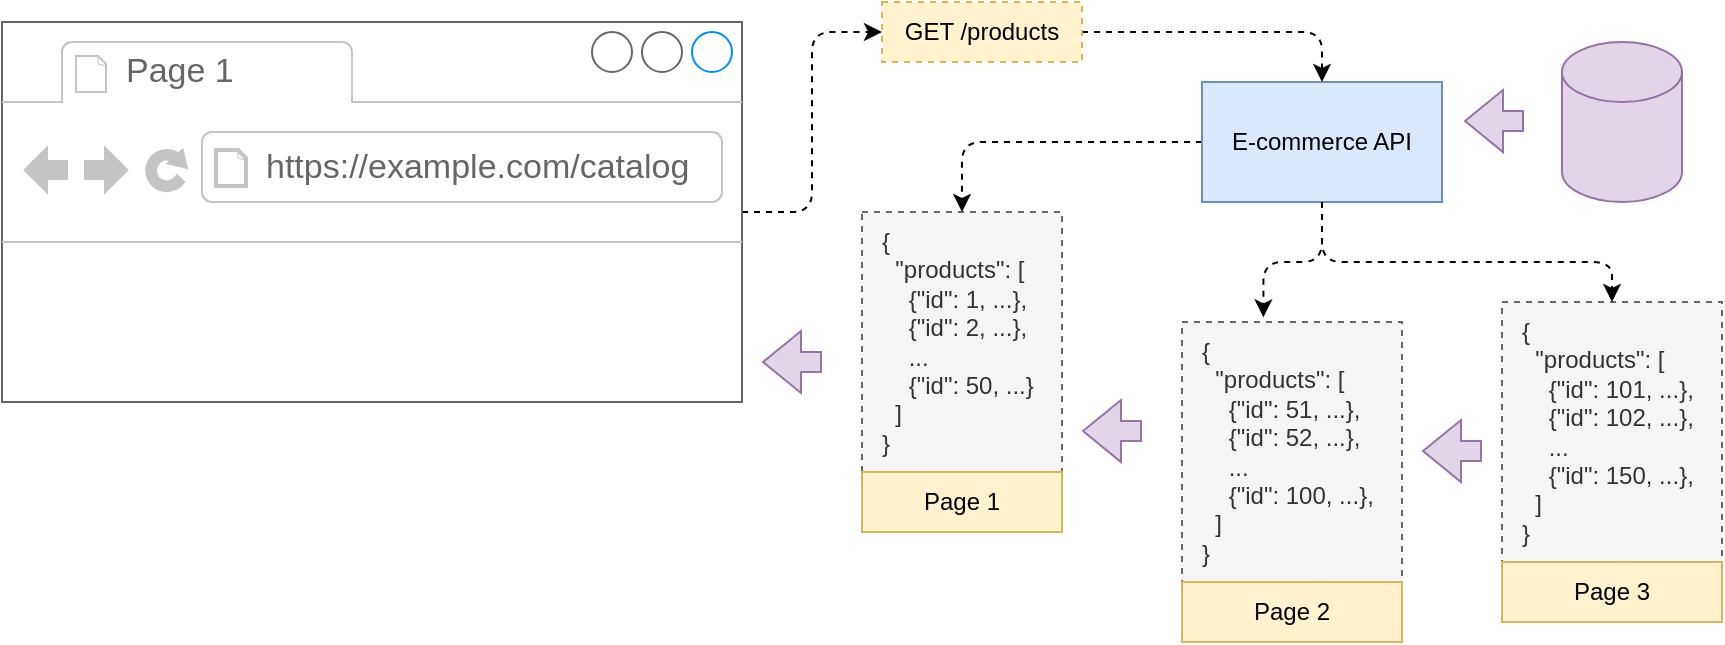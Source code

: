 <mxfile version="28.2.3" pages="17">
  <diagram name="6.1" id="Vbym0elUufHwr5s0n7qX">
    <mxGraphModel dx="1900" dy="1721" grid="1" gridSize="10" guides="1" tooltips="1" connect="1" arrows="1" fold="1" page="1" pageScale="1" pageWidth="850" pageHeight="1100" math="0" shadow="0">
      <root>
        <mxCell id="0" />
        <mxCell id="1" parent="0" />
        <mxCell id="WcrQv1agrF1TdCJ_gXjk-1" value="" style="shape=cylinder3;whiteSpace=wrap;html=1;boundedLbl=1;backgroundOutline=1;size=15;fillColor=#e1d5e7;strokeColor=#9673a6;" vertex="1" parent="1">
          <mxGeometry x="720" y="-130" width="60" height="80" as="geometry" />
        </mxCell>
        <mxCell id="WcrQv1agrF1TdCJ_gXjk-2" style="edgeStyle=orthogonalEdgeStyle;rounded=1;orthogonalLoop=1;jettySize=auto;html=1;curved=0;dashed=1;" edge="1" parent="1" source="WcrQv1agrF1TdCJ_gXjk-3" target="WcrQv1agrF1TdCJ_gXjk-16">
          <mxGeometry relative="1" as="geometry" />
        </mxCell>
        <mxCell id="WcrQv1agrF1TdCJ_gXjk-3" value="" style="strokeWidth=1;shadow=0;dashed=0;align=center;html=1;shape=mxgraph.mockup.containers.browserWindow;rSize=0;strokeColor=#666666;strokeColor2=#008cff;strokeColor3=#c4c4c4;mainText=,;recursiveResize=0;" vertex="1" parent="1">
          <mxGeometry x="-60" y="-140" width="370" height="190" as="geometry" />
        </mxCell>
        <mxCell id="WcrQv1agrF1TdCJ_gXjk-4" value="Page 1" style="strokeWidth=1;shadow=0;dashed=0;align=center;html=1;shape=mxgraph.mockup.containers.anchor;fontSize=17;fontColor=#666666;align=left;whiteSpace=wrap;" vertex="1" parent="WcrQv1agrF1TdCJ_gXjk-3">
          <mxGeometry x="60" y="12" width="110" height="26" as="geometry" />
        </mxCell>
        <mxCell id="WcrQv1agrF1TdCJ_gXjk-5" value="https://example.com/catalog" style="strokeWidth=1;shadow=0;dashed=0;align=center;html=1;shape=mxgraph.mockup.containers.anchor;rSize=0;fontSize=17;fontColor=#666666;align=left;" vertex="1" parent="WcrQv1agrF1TdCJ_gXjk-3">
          <mxGeometry x="130" y="60" width="250" height="26" as="geometry" />
        </mxCell>
        <mxCell id="WcrQv1agrF1TdCJ_gXjk-6" value="{&lt;div&gt;&amp;nbsp; &quot;products&quot;: [&lt;/div&gt;&lt;div&gt;&amp;nbsp; &amp;nbsp; {&quot;id&quot;: 1, ...},&amp;nbsp;&lt;/div&gt;&lt;div&gt;&amp;nbsp; &amp;nbsp; {&quot;id&quot;: 2, ...},&lt;/div&gt;&lt;div&gt;&amp;nbsp; &amp;nbsp; ...&lt;/div&gt;&lt;div&gt;&amp;nbsp; &amp;nbsp; {&quot;id&quot;: 50, ...}&lt;/div&gt;&lt;div&gt;&amp;nbsp; ]&lt;/div&gt;&lt;div&gt;}&lt;/div&gt;" style="text;html=1;align=left;verticalAlign=middle;whiteSpace=wrap;rounded=0;strokeColor=#666666;dashed=1;spacing=10;fillColor=#f5f5f5;fontColor=#333333;" vertex="1" parent="1">
          <mxGeometry x="370" y="-45" width="100" height="130" as="geometry" />
        </mxCell>
        <mxCell id="WcrQv1agrF1TdCJ_gXjk-7" value="{&lt;div&gt;&amp;nbsp; &quot;products&quot;: [&lt;/div&gt;&lt;div&gt;&amp;nbsp; &amp;nbsp; {&quot;id&quot;: 51, ...},&amp;nbsp;&lt;/div&gt;&lt;div&gt;&amp;nbsp; &amp;nbsp; {&quot;id&quot;: 52, ...},&lt;/div&gt;&lt;div&gt;&amp;nbsp; &amp;nbsp; ...&lt;/div&gt;&lt;div&gt;&amp;nbsp; &amp;nbsp; {&quot;id&quot;: 100, ...},&lt;/div&gt;&lt;div&gt;&amp;nbsp; ]&lt;/div&gt;&lt;div&gt;}&lt;/div&gt;" style="text;html=1;align=left;verticalAlign=middle;whiteSpace=wrap;rounded=0;strokeColor=#666666;dashed=1;spacing=10;fillColor=#f5f5f5;fontColor=#333333;" vertex="1" parent="1">
          <mxGeometry x="530" y="10" width="110" height="130" as="geometry" />
        </mxCell>
        <mxCell id="WcrQv1agrF1TdCJ_gXjk-8" value="{&lt;div&gt;&amp;nbsp; &quot;products&quot;: [&lt;/div&gt;&lt;div&gt;&amp;nbsp; &amp;nbsp; {&quot;id&quot;: 101, ...},&amp;nbsp;&lt;/div&gt;&lt;div&gt;&amp;nbsp; &amp;nbsp; {&quot;id&quot;: 102, ...},&lt;/div&gt;&lt;div&gt;&amp;nbsp; &amp;nbsp; ...&lt;/div&gt;&lt;div&gt;&amp;nbsp; &amp;nbsp; {&quot;id&quot;: 150, ...},&lt;/div&gt;&lt;div&gt;&amp;nbsp; ]&lt;/div&gt;&lt;div&gt;}&lt;/div&gt;" style="text;html=1;align=left;verticalAlign=middle;whiteSpace=wrap;rounded=0;strokeColor=#666666;dashed=1;spacing=10;fillColor=#f5f5f5;fontColor=#333333;" vertex="1" parent="1">
          <mxGeometry x="690" width="110" height="130" as="geometry" />
        </mxCell>
        <mxCell id="WcrQv1agrF1TdCJ_gXjk-9" value="Page 1" style="text;html=1;align=center;verticalAlign=middle;whiteSpace=wrap;rounded=0;fillColor=#fff2cc;strokeColor=#d6b656;" vertex="1" parent="1">
          <mxGeometry x="370" y="85" width="100" height="30" as="geometry" />
        </mxCell>
        <mxCell id="WcrQv1agrF1TdCJ_gXjk-10" value="Page 3" style="text;html=1;align=center;verticalAlign=middle;whiteSpace=wrap;rounded=0;fillColor=#fff2cc;strokeColor=#d6b656;" vertex="1" parent="1">
          <mxGeometry x="690" y="130" width="110" height="30" as="geometry" />
        </mxCell>
        <mxCell id="WcrQv1agrF1TdCJ_gXjk-11" value="Page 2" style="text;html=1;align=center;verticalAlign=middle;whiteSpace=wrap;rounded=0;fillColor=#fff2cc;strokeColor=#d6b656;" vertex="1" parent="1">
          <mxGeometry x="530" y="140" width="110" height="30" as="geometry" />
        </mxCell>
        <mxCell id="WcrQv1agrF1TdCJ_gXjk-12" style="edgeStyle=orthogonalEdgeStyle;rounded=1;orthogonalLoop=1;jettySize=auto;html=1;curved=0;dashed=1;" edge="1" parent="1" source="WcrQv1agrF1TdCJ_gXjk-14" target="WcrQv1agrF1TdCJ_gXjk-6">
          <mxGeometry relative="1" as="geometry" />
        </mxCell>
        <mxCell id="WcrQv1agrF1TdCJ_gXjk-13" style="edgeStyle=orthogonalEdgeStyle;rounded=1;orthogonalLoop=1;jettySize=auto;html=1;entryX=0.5;entryY=0;entryDx=0;entryDy=0;curved=0;dashed=1;" edge="1" parent="1" source="WcrQv1agrF1TdCJ_gXjk-14" target="WcrQv1agrF1TdCJ_gXjk-8">
          <mxGeometry relative="1" as="geometry">
            <Array as="points">
              <mxPoint x="600" y="-20" />
              <mxPoint x="745" y="-20" />
            </Array>
          </mxGeometry>
        </mxCell>
        <mxCell id="WcrQv1agrF1TdCJ_gXjk-14" value="E-commerce API" style="rounded=0;whiteSpace=wrap;html=1;fillColor=#dae8fc;strokeColor=#6c8ebf;" vertex="1" parent="1">
          <mxGeometry x="540" y="-110" width="120" height="60" as="geometry" />
        </mxCell>
        <mxCell id="WcrQv1agrF1TdCJ_gXjk-15" style="edgeStyle=orthogonalEdgeStyle;rounded=1;orthogonalLoop=1;jettySize=auto;html=1;entryX=0.5;entryY=0;entryDx=0;entryDy=0;dashed=1;curved=0;" edge="1" parent="1" source="WcrQv1agrF1TdCJ_gXjk-16" target="WcrQv1agrF1TdCJ_gXjk-14">
          <mxGeometry relative="1" as="geometry">
            <Array as="points">
              <mxPoint x="600" y="-135" />
            </Array>
          </mxGeometry>
        </mxCell>
        <mxCell id="WcrQv1agrF1TdCJ_gXjk-16" value="GET /products" style="text;html=1;align=center;verticalAlign=middle;whiteSpace=wrap;rounded=0;strokeColor=#d6b656;dashed=1;fillColor=#fff2cc;" vertex="1" parent="1">
          <mxGeometry x="380" y="-150" width="100" height="30" as="geometry" />
        </mxCell>
        <mxCell id="WcrQv1agrF1TdCJ_gXjk-17" style="edgeStyle=orthogonalEdgeStyle;rounded=1;orthogonalLoop=1;jettySize=auto;html=1;entryX=0.37;entryY=-0.018;entryDx=0;entryDy=0;entryPerimeter=0;curved=0;dashed=1;" edge="1" parent="1" source="WcrQv1agrF1TdCJ_gXjk-14" target="WcrQv1agrF1TdCJ_gXjk-7">
          <mxGeometry relative="1" as="geometry" />
        </mxCell>
        <mxCell id="WcrQv1agrF1TdCJ_gXjk-18" value="" style="shape=flexArrow;endArrow=classic;html=1;rounded=0;fillColor=#e1d5e7;strokeColor=#9673a6;" edge="1" parent="1">
          <mxGeometry width="50" height="50" relative="1" as="geometry">
            <mxPoint x="701" y="-90.45" as="sourcePoint" />
            <mxPoint x="671" y="-90.45" as="targetPoint" />
          </mxGeometry>
        </mxCell>
        <mxCell id="WcrQv1agrF1TdCJ_gXjk-19" value="" style="shape=flexArrow;endArrow=classic;html=1;rounded=0;fillColor=#e1d5e7;strokeColor=#9673a6;" edge="1" parent="1">
          <mxGeometry width="50" height="50" relative="1" as="geometry">
            <mxPoint x="350" y="30.0" as="sourcePoint" />
            <mxPoint x="320" y="30.0" as="targetPoint" />
          </mxGeometry>
        </mxCell>
        <mxCell id="WcrQv1agrF1TdCJ_gXjk-20" value="" style="shape=flexArrow;endArrow=classic;html=1;rounded=0;fillColor=#e1d5e7;strokeColor=#9673a6;" edge="1" parent="1">
          <mxGeometry width="50" height="50" relative="1" as="geometry">
            <mxPoint x="510" y="64.55" as="sourcePoint" />
            <mxPoint x="480" y="64.55" as="targetPoint" />
          </mxGeometry>
        </mxCell>
        <mxCell id="WcrQv1agrF1TdCJ_gXjk-21" value="" style="shape=flexArrow;endArrow=classic;html=1;rounded=0;fillColor=#e1d5e7;strokeColor=#9673a6;" edge="1" parent="1">
          <mxGeometry width="50" height="50" relative="1" as="geometry">
            <mxPoint x="680" y="74.55" as="sourcePoint" />
            <mxPoint x="650" y="74.55" as="targetPoint" />
          </mxGeometry>
        </mxCell>
      </root>
    </mxGraphModel>
  </diagram>
  <diagram id="leBx_vtnTromEDHSYnFH" name="6.2">
    <mxGraphModel dx="1050" dy="621" grid="1" gridSize="10" guides="1" tooltips="1" connect="1" arrows="1" fold="1" page="1" pageScale="1" pageWidth="850" pageHeight="1100" math="0" shadow="0">
      <root>
        <mxCell id="0" />
        <mxCell id="1" parent="0" />
        <mxCell id="s6vWzX4CdvIEZKamZ6IU-1" style="edgeStyle=orthogonalEdgeStyle;rounded=1;orthogonalLoop=1;jettySize=auto;html=1;entryX=0;entryY=0.5;entryDx=0;entryDy=0;curved=0;" edge="1" parent="1" source="s6vWzX4CdvIEZKamZ6IU-5" target="s6vWzX4CdvIEZKamZ6IU-7">
          <mxGeometry relative="1" as="geometry" />
        </mxCell>
        <mxCell id="s6vWzX4CdvIEZKamZ6IU-2" style="edgeStyle=orthogonalEdgeStyle;rounded=1;orthogonalLoop=1;jettySize=auto;html=1;entryX=0;entryY=0.5;entryDx=0;entryDy=0;curved=0;" edge="1" parent="1" source="s6vWzX4CdvIEZKamZ6IU-5" target="s6vWzX4CdvIEZKamZ6IU-8">
          <mxGeometry relative="1" as="geometry" />
        </mxCell>
        <mxCell id="s6vWzX4CdvIEZKamZ6IU-3" style="edgeStyle=orthogonalEdgeStyle;rounded=1;orthogonalLoop=1;jettySize=auto;html=1;entryX=0;entryY=0.5;entryDx=0;entryDy=0;curved=0;" edge="1" parent="1" source="s6vWzX4CdvIEZKamZ6IU-5" target="s6vWzX4CdvIEZKamZ6IU-9">
          <mxGeometry relative="1" as="geometry" />
        </mxCell>
        <mxCell id="s6vWzX4CdvIEZKamZ6IU-4" style="edgeStyle=orthogonalEdgeStyle;rounded=1;orthogonalLoop=1;jettySize=auto;html=1;entryX=0;entryY=0.5;entryDx=0;entryDy=0;curved=0;" edge="1" parent="1" source="s6vWzX4CdvIEZKamZ6IU-5" target="s6vWzX4CdvIEZKamZ6IU-10">
          <mxGeometry relative="1" as="geometry" />
        </mxCell>
        <mxCell id="s6vWzX4CdvIEZKamZ6IU-5" value="" style="shape=image;html=1;verticalAlign=top;verticalLabelPosition=bottom;labelBackgroundColor=#ffffff;imageAspect=0;aspect=fixed;image=https://cdn0.iconfinder.com/data/icons/kameleon-free-pack/110/Hacker-128.png" vertex="1" parent="1">
          <mxGeometry x="50" y="200" width="70" height="70" as="geometry" />
        </mxCell>
        <mxCell id="s6vWzX4CdvIEZKamZ6IU-6" value="E-commerce API" style="rounded=0;whiteSpace=wrap;html=1;fillColor=#dae8fc;strokeColor=#6c8ebf;" vertex="1" parent="1">
          <mxGeometry x="510" y="206" width="120" height="60" as="geometry" />
        </mxCell>
        <mxCell id="s6vWzX4CdvIEZKamZ6IU-7" value="GET /products?perPage=100000000" style="text;html=1;align=center;verticalAlign=middle;whiteSpace=wrap;rounded=0;strokeColor=#d6b656;dashed=1;fillColor=#fff2cc;" vertex="1" parent="1">
          <mxGeometry x="168" y="160" width="220" height="30" as="geometry" />
        </mxCell>
        <mxCell id="s6vWzX4CdvIEZKamZ6IU-8" value="GET /products?perPage=0" style="text;html=1;align=center;verticalAlign=middle;whiteSpace=wrap;rounded=0;strokeColor=#d6b656;dashed=1;fillColor=#fff2cc;" vertex="1" parent="1">
          <mxGeometry x="168" y="210" width="220" height="30" as="geometry" />
        </mxCell>
        <mxCell id="s6vWzX4CdvIEZKamZ6IU-9" value="GET /products?perPage=-100" style="text;html=1;align=center;verticalAlign=middle;whiteSpace=wrap;rounded=0;strokeColor=#d6b656;dashed=1;fillColor=#fff2cc;" vertex="1" parent="1">
          <mxGeometry x="168" y="260" width="220" height="30" as="geometry" />
        </mxCell>
        <mxCell id="s6vWzX4CdvIEZKamZ6IU-10" value="GET /products?page=-100" style="text;html=1;align=center;verticalAlign=middle;whiteSpace=wrap;rounded=0;strokeColor=#d6b656;dashed=1;fillColor=#fff2cc;" vertex="1" parent="1">
          <mxGeometry x="168" y="310" width="220" height="30" as="geometry" />
        </mxCell>
        <mxCell id="s6vWzX4CdvIEZKamZ6IU-11" value="" style="shape=cylinder3;whiteSpace=wrap;html=1;boundedLbl=1;backgroundOutline=1;size=15;fillColor=#e1d5e7;strokeColor=#9673a6;" vertex="1" parent="1">
          <mxGeometry x="770" y="196" width="60" height="80" as="geometry" />
        </mxCell>
        <mxCell id="s6vWzX4CdvIEZKamZ6IU-12" value="" style="edgeStyle=orthogonalEdgeStyle;rounded=1;orthogonalLoop=1;jettySize=auto;html=1;entryX=0.446;entryY=0.022;entryDx=0;entryDy=0;entryPerimeter=0;curved=0;dashed=1;" edge="1" parent="1" source="s6vWzX4CdvIEZKamZ6IU-7" target="s6vWzX4CdvIEZKamZ6IU-6">
          <mxGeometry relative="1" as="geometry">
            <mxPoint x="380" y="175" as="sourcePoint" />
            <mxPoint x="520" y="174" as="targetPoint" />
          </mxGeometry>
        </mxCell>
        <mxCell id="s6vWzX4CdvIEZKamZ6IU-13" value="" style="shape=image;html=1;verticalAlign=top;verticalLabelPosition=bottom;labelBackgroundColor=#ffffff;imageAspect=0;aspect=fixed;image=https://cdn1.iconfinder.com/data/icons/nuvola2/128x128/apps/clanbomber.png" vertex="1" parent="1">
          <mxGeometry x="428" y="206" width="28" height="28" as="geometry" />
        </mxCell>
        <mxCell id="s6vWzX4CdvIEZKamZ6IU-14" style="edgeStyle=orthogonalEdgeStyle;rounded=1;orthogonalLoop=1;jettySize=auto;html=1;entryX=0;entryY=0.75;entryDx=0;entryDy=0;curved=0;dashed=1;" edge="1" parent="1" source="s6vWzX4CdvIEZKamZ6IU-15" target="s6vWzX4CdvIEZKamZ6IU-6">
          <mxGeometry relative="1" as="geometry" />
        </mxCell>
        <mxCell id="s6vWzX4CdvIEZKamZ6IU-15" value="" style="shape=image;html=1;verticalAlign=top;verticalLabelPosition=bottom;labelBackgroundColor=#ffffff;imageAspect=0;aspect=fixed;image=https://cdn1.iconfinder.com/data/icons/nuvola2/128x128/apps/clanbomber.png" vertex="1" parent="1">
          <mxGeometry x="428" y="261" width="28" height="28" as="geometry" />
        </mxCell>
        <mxCell id="s6vWzX4CdvIEZKamZ6IU-16" value="" style="shape=image;html=1;verticalAlign=top;verticalLabelPosition=bottom;labelBackgroundColor=#ffffff;imageAspect=0;aspect=fixed;image=https://cdn1.iconfinder.com/data/icons/nuvola2/128x128/apps/clanbomber.png" vertex="1" parent="1">
          <mxGeometry x="456" y="310" width="28" height="28" as="geometry" />
        </mxCell>
        <mxCell id="s6vWzX4CdvIEZKamZ6IU-17" style="edgeStyle=orthogonalEdgeStyle;rounded=1;orthogonalLoop=1;jettySize=auto;html=1;entryX=0;entryY=0.679;entryDx=0;entryDy=0;entryPerimeter=0;curved=0;dashed=1;" edge="1" parent="1" source="s6vWzX4CdvIEZKamZ6IU-8" target="s6vWzX4CdvIEZKamZ6IU-13">
          <mxGeometry relative="1" as="geometry" />
        </mxCell>
        <mxCell id="s6vWzX4CdvIEZKamZ6IU-18" style="edgeStyle=orthogonalEdgeStyle;rounded=1;orthogonalLoop=1;jettySize=auto;html=1;entryX=0;entryY=0.5;entryDx=0;entryDy=0;curved=0;dashed=1;" edge="1" parent="1" source="s6vWzX4CdvIEZKamZ6IU-9" target="s6vWzX4CdvIEZKamZ6IU-15">
          <mxGeometry relative="1" as="geometry">
            <mxPoint x="400" y="275" as="targetPoint" />
          </mxGeometry>
        </mxCell>
        <mxCell id="s6vWzX4CdvIEZKamZ6IU-19" value="" style="shape=flexArrow;endArrow=classic;html=1;rounded=0;fillColor=#e1d5e7;strokeColor=#9673a6;" edge="1" parent="1">
          <mxGeometry width="50" height="50" relative="1" as="geometry">
            <mxPoint x="650" y="234" as="sourcePoint" />
            <mxPoint x="680" y="234" as="targetPoint" />
          </mxGeometry>
        </mxCell>
        <mxCell id="s6vWzX4CdvIEZKamZ6IU-20" value="" style="shape=image;html=1;verticalAlign=top;verticalLabelPosition=bottom;labelBackgroundColor=#ffffff;imageAspect=0;aspect=fixed;image=https://cdn1.iconfinder.com/data/icons/nuvola2/128x128/apps/clanbomber.png" vertex="1" parent="1">
          <mxGeometry x="690" y="221" width="28" height="28" as="geometry" />
        </mxCell>
        <mxCell id="s6vWzX4CdvIEZKamZ6IU-21" value="" style="shape=flexArrow;endArrow=classic;html=1;rounded=0;fillColor=#e1d5e7;strokeColor=#9673a6;" edge="1" parent="1">
          <mxGeometry width="50" height="50" relative="1" as="geometry">
            <mxPoint x="730" y="234" as="sourcePoint" />
            <mxPoint x="760" y="234" as="targetPoint" />
          </mxGeometry>
        </mxCell>
        <mxCell id="s6vWzX4CdvIEZKamZ6IU-22" value="" style="shape=image;html=1;verticalAlign=top;verticalLabelPosition=bottom;labelBackgroundColor=#ffffff;imageAspect=0;aspect=fixed;image=https://cdn1.iconfinder.com/data/icons/nuvola2/128x128/apps/clanbomber.png" vertex="1" parent="1">
          <mxGeometry x="456" y="160" width="28" height="28" as="geometry" />
        </mxCell>
        <mxCell id="s6vWzX4CdvIEZKamZ6IU-23" style="edgeStyle=orthogonalEdgeStyle;rounded=1;orthogonalLoop=1;jettySize=auto;html=1;entryX=0.457;entryY=0.999;entryDx=0;entryDy=0;entryPerimeter=0;curved=0;dashed=1;" edge="1" parent="1" source="s6vWzX4CdvIEZKamZ6IU-10" target="s6vWzX4CdvIEZKamZ6IU-6">
          <mxGeometry relative="1" as="geometry" />
        </mxCell>
        <mxCell id="s6vWzX4CdvIEZKamZ6IU-24" style="edgeStyle=orthogonalEdgeStyle;rounded=1;orthogonalLoop=1;jettySize=auto;html=1;entryX=-0.008;entryY=0.348;entryDx=0;entryDy=0;entryPerimeter=0;curved=0;dashed=1;" edge="1" parent="1" source="s6vWzX4CdvIEZKamZ6IU-13" target="s6vWzX4CdvIEZKamZ6IU-6">
          <mxGeometry relative="1" as="geometry" />
        </mxCell>
      </root>
    </mxGraphModel>
  </diagram>
  <diagram id="5A4qi0EKrNgmt9QO7Owc" name="6.3">
    <mxGraphModel dx="1050" dy="621" grid="1" gridSize="10" guides="1" tooltips="1" connect="1" arrows="1" fold="1" page="1" pageScale="1" pageWidth="850" pageHeight="1100" math="0" shadow="0">
      <root>
        <mxCell id="0" />
        <mxCell id="1" parent="0" />
        <mxCell id="WF6O6aXXFfmqXe_-noBq-1" style="edgeStyle=orthogonalEdgeStyle;rounded=1;orthogonalLoop=1;jettySize=auto;html=1;entryX=0;entryY=0.5;entryDx=0;entryDy=0;curved=0;" edge="1" parent="1" source="WF6O6aXXFfmqXe_-noBq-2" target="WF6O6aXXFfmqXe_-noBq-4">
          <mxGeometry relative="1" as="geometry" />
        </mxCell>
        <mxCell id="WF6O6aXXFfmqXe_-noBq-2" value="" style="rounded=0;whiteSpace=wrap;html=1;fillColor=#dae8fc;strokeColor=#6c8ebf;" vertex="1" parent="1">
          <mxGeometry x="130" y="80" width="110" height="110" as="geometry" />
        </mxCell>
        <mxCell id="WF6O6aXXFfmqXe_-noBq-3" value="Payments API" style="text;html=1;align=center;verticalAlign=middle;whiteSpace=wrap;rounded=0;dashed=1;strokeColor=default;" vertex="1" parent="1">
          <mxGeometry x="130" y="80" width="110" height="30" as="geometry" />
        </mxCell>
        <mxCell id="WF6O6aXXFfmqXe_-noBq-4" value="" style="rounded=0;whiteSpace=wrap;html=1;fillColor=#e1d5e7;strokeColor=#9673a6;" vertex="1" parent="1">
          <mxGeometry x="280" y="40" width="100" height="140" as="geometry" />
        </mxCell>
        <mxCell id="WF6O6aXXFfmqXe_-noBq-5" value="/payments/1" style="rounded=0;whiteSpace=wrap;html=1;fillColor=#fff2cc;strokeColor=#d6b656;" vertex="1" parent="1">
          <mxGeometry x="291.25" y="82.5" width="77.5" height="30" as="geometry" />
        </mxCell>
        <mxCell id="WF6O6aXXFfmqXe_-noBq-6" value="/payments/2" style="rounded=0;whiteSpace=wrap;html=1;fillColor=#fff2cc;strokeColor=#d6b656;" vertex="1" parent="1">
          <mxGeometry x="291.25" y="112.5" width="77.5" height="30" as="geometry" />
        </mxCell>
        <mxCell id="WF6O6aXXFfmqXe_-noBq-7" value="/payments/3" style="rounded=0;whiteSpace=wrap;html=1;fillColor=#fff2cc;strokeColor=#d6b656;" vertex="1" parent="1">
          <mxGeometry x="291.25" y="142.5" width="77.5" height="30" as="geometry" />
        </mxCell>
        <mxCell id="WF6O6aXXFfmqXe_-noBq-8" value="Payments resources" style="text;html=1;align=center;verticalAlign=middle;whiteSpace=wrap;rounded=0;strokeColor=default;dashed=1;" vertex="1" parent="1">
          <mxGeometry x="280.25" y="40" width="99.75" height="30" as="geometry" />
        </mxCell>
        <mxCell id="WF6O6aXXFfmqXe_-noBq-9" value="" style="rounded=0;whiteSpace=wrap;html=1;fillColor=#e1d5e7;strokeColor=#9673a6;" vertex="1" parent="1">
          <mxGeometry x="590" y="40" width="100" height="140" as="geometry" />
        </mxCell>
        <mxCell id="WF6O6aXXFfmqXe_-noBq-10" value="/orders/1" style="rounded=0;whiteSpace=wrap;html=1;fillColor=#fff2cc;strokeColor=#d6b656;" vertex="1" parent="1">
          <mxGeometry x="601.25" y="82.5" width="77.5" height="30" as="geometry" />
        </mxCell>
        <mxCell id="WF6O6aXXFfmqXe_-noBq-11" value="/orders/2" style="rounded=0;whiteSpace=wrap;html=1;fillColor=#fff2cc;strokeColor=#d6b656;" vertex="1" parent="1">
          <mxGeometry x="601.25" y="112.5" width="77.5" height="30" as="geometry" />
        </mxCell>
        <mxCell id="WF6O6aXXFfmqXe_-noBq-12" value="/orders/3" style="rounded=0;whiteSpace=wrap;html=1;fillColor=#fff2cc;strokeColor=#d6b656;" vertex="1" parent="1">
          <mxGeometry x="601.25" y="142.5" width="77.5" height="30" as="geometry" />
        </mxCell>
        <mxCell id="WF6O6aXXFfmqXe_-noBq-13" value="Orders resources" style="text;html=1;align=center;verticalAlign=middle;whiteSpace=wrap;rounded=0;strokeColor=default;dashed=1;" vertex="1" parent="1">
          <mxGeometry x="590.25" y="40" width="99.75" height="30" as="geometry" />
        </mxCell>
        <mxCell id="WF6O6aXXFfmqXe_-noBq-14" style="edgeStyle=orthogonalEdgeStyle;rounded=1;orthogonalLoop=1;jettySize=auto;html=1;entryX=0;entryY=0.5;entryDx=0;entryDy=0;curved=0;" edge="1" parent="1" source="WF6O6aXXFfmqXe_-noBq-15">
          <mxGeometry relative="1" as="geometry">
            <mxPoint x="590" y="110" as="targetPoint" />
          </mxGeometry>
        </mxCell>
        <mxCell id="WF6O6aXXFfmqXe_-noBq-15" value="" style="rounded=0;whiteSpace=wrap;html=1;fillColor=#dae8fc;strokeColor=#6c8ebf;" vertex="1" parent="1">
          <mxGeometry x="440" y="80" width="110" height="110" as="geometry" />
        </mxCell>
        <mxCell id="WF6O6aXXFfmqXe_-noBq-16" value="Orders API" style="text;html=1;align=center;verticalAlign=middle;whiteSpace=wrap;rounded=0;dashed=1;strokeColor=default;" vertex="1" parent="1">
          <mxGeometry x="440" y="80" width="110" height="30" as="geometry" />
        </mxCell>
        <mxCell id="WF6O6aXXFfmqXe_-noBq-17" value="" style="shape=cylinder3;whiteSpace=wrap;html=1;boundedLbl=1;backgroundOutline=1;size=15;fillColor=#e1d5e7;strokeColor=#9673a6;" vertex="1" parent="1">
          <mxGeometry x="160" y="120" width="45" height="60" as="geometry" />
        </mxCell>
        <mxCell id="WF6O6aXXFfmqXe_-noBq-18" value="" style="shape=cylinder3;whiteSpace=wrap;html=1;boundedLbl=1;backgroundOutline=1;size=15;fillColor=#e1d5e7;strokeColor=#9673a6;" vertex="1" parent="1">
          <mxGeometry x="472.5" y="120" width="45" height="60" as="geometry" />
        </mxCell>
      </root>
    </mxGraphModel>
  </diagram>
  <diagram id="zpgNx2O3xK3yQkL56bRw" name="6.4">
    <mxGraphModel dx="1050" dy="621" grid="1" gridSize="10" guides="1" tooltips="1" connect="1" arrows="1" fold="1" page="1" pageScale="1" pageWidth="850" pageHeight="1100" math="0" shadow="0">
      <root>
        <mxCell id="0" />
        <mxCell id="1" parent="0" />
        <mxCell id="3NQ24EbZ-uCjy3_NvWDw-1" style="edgeStyle=orthogonalEdgeStyle;rounded=1;orthogonalLoop=1;jettySize=auto;html=1;entryX=1;entryY=0.5;entryDx=0;entryDy=0;curved=0;dashed=1;" edge="1" parent="1" source="3NQ24EbZ-uCjy3_NvWDw-3" target="3NQ24EbZ-uCjy3_NvWDw-10">
          <mxGeometry relative="1" as="geometry">
            <Array as="points">
              <mxPoint x="440" y="350" />
            </Array>
          </mxGeometry>
        </mxCell>
        <mxCell id="3NQ24EbZ-uCjy3_NvWDw-2" style="edgeStyle=orthogonalEdgeStyle;rounded=1;orthogonalLoop=1;jettySize=auto;html=1;entryX=1;entryY=0.5;entryDx=0;entryDy=0;curved=0;dashed=1;" edge="1" parent="1" source="3NQ24EbZ-uCjy3_NvWDw-3" target="3NQ24EbZ-uCjy3_NvWDw-12">
          <mxGeometry relative="1" as="geometry">
            <Array as="points">
              <mxPoint x="440" y="460" />
            </Array>
          </mxGeometry>
        </mxCell>
        <mxCell id="3NQ24EbZ-uCjy3_NvWDw-3" value="" style="rounded=0;whiteSpace=wrap;html=1;fillColor=#dae8fc;strokeColor=#6c8ebf;" vertex="1" parent="1">
          <mxGeometry x="380" y="260" width="120" height="60" as="geometry" />
        </mxCell>
        <mxCell id="3NQ24EbZ-uCjy3_NvWDw-4" style="edgeStyle=orthogonalEdgeStyle;rounded=1;orthogonalLoop=1;jettySize=auto;html=1;curved=0;dashed=1;" edge="1" parent="1" source="3NQ24EbZ-uCjy3_NvWDw-6" target="3NQ24EbZ-uCjy3_NvWDw-9">
          <mxGeometry relative="1" as="geometry" />
        </mxCell>
        <mxCell id="3NQ24EbZ-uCjy3_NvWDw-5" style="edgeStyle=orthogonalEdgeStyle;rounded=1;orthogonalLoop=1;jettySize=auto;html=1;entryX=0;entryY=0.5;entryDx=0;entryDy=0;curved=0;dashed=1;" edge="1" parent="1" source="3NQ24EbZ-uCjy3_NvWDw-6" target="3NQ24EbZ-uCjy3_NvWDw-11">
          <mxGeometry relative="1" as="geometry">
            <Array as="points">
              <mxPoint x="135" y="405" />
            </Array>
          </mxGeometry>
        </mxCell>
        <mxCell id="3NQ24EbZ-uCjy3_NvWDw-6" value="" style="sketch=0;aspect=fixed;pointerEvents=1;shadow=0;dashed=0;html=1;strokeColor=none;labelPosition=center;verticalLabelPosition=bottom;verticalAlign=top;align=center;fillColor=#00188D;shape=mxgraph.azure.laptop" vertex="1" parent="1">
          <mxGeometry x="110" y="275" width="50" height="30" as="geometry" />
        </mxCell>
        <mxCell id="3NQ24EbZ-uCjy3_NvWDw-7" value="Payments API" style="text;html=1;align=center;verticalAlign=middle;whiteSpace=wrap;rounded=0;strokeColor=default;dashed=1;" vertex="1" parent="1">
          <mxGeometry x="380" y="260" width="120" height="30" as="geometry" />
        </mxCell>
        <mxCell id="3NQ24EbZ-uCjy3_NvWDw-8" style="edgeStyle=orthogonalEdgeStyle;rounded=1;orthogonalLoop=1;jettySize=auto;html=1;entryX=0;entryY=0.5;entryDx=0;entryDy=0;curved=0;dashed=1;" edge="1" parent="1" source="3NQ24EbZ-uCjy3_NvWDw-9" target="3NQ24EbZ-uCjy3_NvWDw-3">
          <mxGeometry relative="1" as="geometry" />
        </mxCell>
        <mxCell id="3NQ24EbZ-uCjy3_NvWDw-9" value="POST /payments&lt;div&gt;{...}&lt;/div&gt;" style="text;html=1;align=center;verticalAlign=middle;whiteSpace=wrap;rounded=0;strokeColor=#d6b656;dashed=1;fillColor=#fff2cc;" vertex="1" parent="1">
          <mxGeometry x="200" y="269" width="130" height="43" as="geometry" />
        </mxCell>
        <mxCell id="3NQ24EbZ-uCjy3_NvWDw-10" value="&lt;div&gt;status code: 201&lt;/div&gt;{&quot;id&quot;: 1, &quot;status&quot;: &quot;pending&quot;...}" style="text;html=1;align=center;verticalAlign=middle;whiteSpace=wrap;rounded=0;strokeColor=#82b366;dashed=1;fillColor=#d5e8d4;" vertex="1" parent="1">
          <mxGeometry x="170" y="330" width="190" height="40" as="geometry" />
        </mxCell>
        <mxCell id="3NQ24EbZ-uCjy3_NvWDw-11" value="POST /payments&lt;div&gt;{...}&lt;/div&gt;" style="text;html=1;align=center;verticalAlign=middle;whiteSpace=wrap;rounded=0;strokeColor=#d6b656;dashed=1;fillColor=#fff2cc;" vertex="1" parent="1">
          <mxGeometry x="200" y="384" width="130" height="40" as="geometry" />
        </mxCell>
        <mxCell id="3NQ24EbZ-uCjy3_NvWDw-12" value="&lt;div&gt;status code: 201&lt;/div&gt;{&quot;id&quot;: 2, &quot;status&quot;: &quot;pending&quot;...}" style="text;html=1;align=center;verticalAlign=middle;whiteSpace=wrap;rounded=0;strokeColor=#82b366;dashed=1;fillColor=#d5e8d4;" vertex="1" parent="1">
          <mxGeometry x="170" y="440" width="190" height="40" as="geometry" />
        </mxCell>
      </root>
    </mxGraphModel>
  </diagram>
  <diagram id="ROPuV0hzkZrFENrw3a_o" name="6.5">
    <mxGraphModel dx="1050" dy="621" grid="1" gridSize="10" guides="1" tooltips="1" connect="1" arrows="1" fold="1" page="1" pageScale="1" pageWidth="850" pageHeight="1100" math="0" shadow="0">
      <root>
        <mxCell id="0" />
        <mxCell id="1" parent="0" />
        <mxCell id="vERg0s9rHOa_Awj9x6Tm-1" value="" style="text;html=1;align=center;verticalAlign=middle;whiteSpace=wrap;rounded=0;strokeColor=default;" vertex="1" parent="1">
          <mxGeometry x="360" y="140" width="150" height="90" as="geometry" />
        </mxCell>
        <mxCell id="vERg0s9rHOa_Awj9x6Tm-2" value="" style="text;html=1;align=center;verticalAlign=middle;whiteSpace=wrap;rounded=0;strokeColor=default;" vertex="1" parent="1">
          <mxGeometry x="620" y="310" width="220" height="120" as="geometry" />
        </mxCell>
        <mxCell id="vERg0s9rHOa_Awj9x6Tm-3" style="edgeStyle=orthogonalEdgeStyle;rounded=1;orthogonalLoop=1;jettySize=auto;html=1;entryX=0;entryY=0.5;entryDx=0;entryDy=0;curved=0;" edge="1" parent="1" source="vERg0s9rHOa_Awj9x6Tm-6" target="vERg0s9rHOa_Awj9x6Tm-8">
          <mxGeometry relative="1" as="geometry" />
        </mxCell>
        <mxCell id="vERg0s9rHOa_Awj9x6Tm-4" style="edgeStyle=orthogonalEdgeStyle;rounded=1;orthogonalLoop=1;jettySize=auto;html=1;curved=0;" edge="1" parent="1" source="vERg0s9rHOa_Awj9x6Tm-6" target="vERg0s9rHOa_Awj9x6Tm-11">
          <mxGeometry relative="1" as="geometry" />
        </mxCell>
        <mxCell id="vERg0s9rHOa_Awj9x6Tm-5" style="edgeStyle=orthogonalEdgeStyle;rounded=1;orthogonalLoop=1;jettySize=auto;html=1;entryX=0;entryY=0.5;entryDx=0;entryDy=0;curved=0;" edge="1" parent="1" source="vERg0s9rHOa_Awj9x6Tm-6" target="vERg0s9rHOa_Awj9x6Tm-14">
          <mxGeometry relative="1" as="geometry" />
        </mxCell>
        <mxCell id="vERg0s9rHOa_Awj9x6Tm-6" value="" style="sketch=0;aspect=fixed;pointerEvents=1;shadow=0;dashed=0;html=1;strokeColor=none;labelPosition=center;verticalLabelPosition=bottom;verticalAlign=top;align=center;fillColor=#00188D;shape=mxgraph.azure.laptop" vertex="1" parent="1">
          <mxGeometry x="90" y="240" width="50" height="30" as="geometry" />
        </mxCell>
        <mxCell id="vERg0s9rHOa_Awj9x6Tm-7" style="edgeStyle=orthogonalEdgeStyle;rounded=1;orthogonalLoop=1;jettySize=auto;html=1;entryX=0;entryY=0.5;entryDx=0;entryDy=0;curved=0;" edge="1" parent="1" source="vERg0s9rHOa_Awj9x6Tm-8" target="vERg0s9rHOa_Awj9x6Tm-15">
          <mxGeometry relative="1" as="geometry" />
        </mxCell>
        <mxCell id="vERg0s9rHOa_Awj9x6Tm-8" value="GET /order/1" style="text;html=1;align=center;verticalAlign=middle;whiteSpace=wrap;rounded=0;strokeColor=#d6b656;dashed=1;fillColor=#fff2cc;" vertex="1" parent="1">
          <mxGeometry x="210" y="190" width="130" height="30" as="geometry" />
        </mxCell>
        <mxCell id="vERg0s9rHOa_Awj9x6Tm-9" style="edgeStyle=orthogonalEdgeStyle;rounded=1;orthogonalLoop=1;jettySize=auto;html=1;entryX=0;entryY=0.5;entryDx=0;entryDy=0;curved=0;" edge="1" parent="1" source="vERg0s9rHOa_Awj9x6Tm-11" target="vERg0s9rHOa_Awj9x6Tm-18">
          <mxGeometry relative="1" as="geometry" />
        </mxCell>
        <mxCell id="vERg0s9rHOa_Awj9x6Tm-10" style="edgeStyle=orthogonalEdgeStyle;rounded=1;orthogonalLoop=1;jettySize=auto;html=1;entryX=0;entryY=0.5;entryDx=0;entryDy=0;exitX=1;exitY=0.5;exitDx=0;exitDy=0;curved=0;" edge="1" parent="1" source="vERg0s9rHOa_Awj9x6Tm-11" target="vERg0s9rHOa_Awj9x6Tm-16">
          <mxGeometry relative="1" as="geometry">
            <Array as="points">
              <mxPoint x="450" y="275" />
              <mxPoint x="450" y="260" />
              <mxPoint x="530" y="260" />
              <mxPoint x="530" y="235" />
            </Array>
          </mxGeometry>
        </mxCell>
        <mxCell id="vERg0s9rHOa_Awj9x6Tm-11" value="GET /products?perPage=10&amp;amp;page=1" style="text;html=1;align=center;verticalAlign=middle;whiteSpace=wrap;rounded=0;strokeColor=#d6b656;dashed=1;fillColor=#fff2cc;" vertex="1" parent="1">
          <mxGeometry x="210" y="260" width="230" height="30" as="geometry" />
        </mxCell>
        <mxCell id="vERg0s9rHOa_Awj9x6Tm-12" style="edgeStyle=orthogonalEdgeStyle;rounded=1;orthogonalLoop=1;jettySize=auto;html=1;entryX=0;entryY=0.5;entryDx=0;entryDy=0;curved=0;exitX=0.664;exitY=1.103;exitDx=0;exitDy=0;exitPerimeter=0;" edge="1" parent="1" source="vERg0s9rHOa_Awj9x6Tm-14" target="vERg0s9rHOa_Awj9x6Tm-17">
          <mxGeometry relative="1" as="geometry">
            <Array as="points">
              <mxPoint x="470" y="353" />
              <mxPoint x="470" y="365" />
            </Array>
          </mxGeometry>
        </mxCell>
        <mxCell id="vERg0s9rHOa_Awj9x6Tm-13" style="edgeStyle=orthogonalEdgeStyle;rounded=1;orthogonalLoop=1;jettySize=auto;html=1;entryX=0;entryY=0.5;entryDx=0;entryDy=0;curved=0;" edge="1" parent="1" source="vERg0s9rHOa_Awj9x6Tm-14" target="vERg0s9rHOa_Awj9x6Tm-19">
          <mxGeometry relative="1" as="geometry">
            <Array as="points">
              <mxPoint x="440" y="405" />
            </Array>
          </mxGeometry>
        </mxCell>
        <mxCell id="vERg0s9rHOa_Awj9x6Tm-14" value="GET /location?lat=37.265&amp;amp;long=-115.798" style="text;html=1;align=center;verticalAlign=middle;whiteSpace=wrap;rounded=0;strokeColor=#d6b656;dashed=1;fillColor=#fff2cc;" vertex="1" parent="1">
          <mxGeometry x="210" y="320" width="390" height="30" as="geometry" />
        </mxCell>
        <mxCell id="vERg0s9rHOa_Awj9x6Tm-15" value="order ID = 1" style="text;html=1;align=center;verticalAlign=middle;whiteSpace=wrap;rounded=0;dashed=1;strokeColor=#6c8ebf;fillColor=#dae8fc;" vertex="1" parent="1">
          <mxGeometry x="385" y="190" width="100" height="30" as="geometry" />
        </mxCell>
        <mxCell id="vERg0s9rHOa_Awj9x6Tm-16" value="perPage = 10" style="text;html=1;align=center;verticalAlign=middle;whiteSpace=wrap;rounded=0;dashed=1;strokeColor=#6c8ebf;fillColor=#dae8fc;" vertex="1" parent="1">
          <mxGeometry x="560" y="220" width="100" height="30" as="geometry" />
        </mxCell>
        <mxCell id="vERg0s9rHOa_Awj9x6Tm-17" value="latitude = 37.265" style="text;html=1;align=center;verticalAlign=middle;whiteSpace=wrap;rounded=0;dashed=1;strokeColor=#6c8ebf;fillColor=#dae8fc;" vertex="1" parent="1">
          <mxGeometry x="630" y="350" width="200" height="30" as="geometry" />
        </mxCell>
        <mxCell id="vERg0s9rHOa_Awj9x6Tm-18" value="page = 1" style="text;html=1;align=center;verticalAlign=middle;whiteSpace=wrap;rounded=0;dashed=1;strokeColor=#6c8ebf;fillColor=#dae8fc;" vertex="1" parent="1">
          <mxGeometry x="560" y="260" width="75" height="30" as="geometry" />
        </mxCell>
        <mxCell id="vERg0s9rHOa_Awj9x6Tm-19" value="longitude = -115.798" style="text;html=1;align=center;verticalAlign=middle;whiteSpace=wrap;rounded=0;dashed=1;strokeColor=#6c8ebf;fillColor=#dae8fc;" vertex="1" parent="1">
          <mxGeometry x="630" y="390" width="200" height="30" as="geometry" />
        </mxCell>
        <mxCell id="vERg0s9rHOa_Awj9x6Tm-20" value="Input parameter (URL path)" style="text;html=1;align=center;verticalAlign=middle;whiteSpace=wrap;rounded=0;strokeColor=#b85450;dashed=1;fillColor=#f8cecc;" vertex="1" parent="1">
          <mxGeometry x="360" y="140" width="150" height="30" as="geometry" />
        </mxCell>
        <mxCell id="vERg0s9rHOa_Awj9x6Tm-21" value="" style="text;html=1;align=center;verticalAlign=middle;whiteSpace=wrap;rounded=0;strokeColor=default;" vertex="1" parent="1">
          <mxGeometry x="550" y="180" width="120" height="120" as="geometry" />
        </mxCell>
        <mxCell id="vERg0s9rHOa_Awj9x6Tm-22" value="Input parameters (URL query)" style="text;html=1;align=center;verticalAlign=middle;whiteSpace=wrap;rounded=0;strokeColor=#b85450;dashed=1;fillColor=#f8cecc;" vertex="1" parent="1">
          <mxGeometry x="550" y="170" width="120" height="40" as="geometry" />
        </mxCell>
        <mxCell id="vERg0s9rHOa_Awj9x6Tm-23" value="Input parameters (URL query)" style="text;html=1;align=center;verticalAlign=middle;whiteSpace=wrap;rounded=0;strokeColor=#b85450;dashed=1;fillColor=#f8cecc;" vertex="1" parent="1">
          <mxGeometry x="620" y="310" width="220" height="30" as="geometry" />
        </mxCell>
      </root>
    </mxGraphModel>
  </diagram>
  <diagram id="00pzIcAwIEPlKAQuJ0pC" name="6.6">
    <mxGraphModel dx="1050" dy="621" grid="1" gridSize="10" guides="1" tooltips="1" connect="1" arrows="1" fold="1" page="1" pageScale="1" pageWidth="850" pageHeight="1100" math="0" shadow="0">
      <root>
        <mxCell id="0" />
        <mxCell id="1" parent="0" />
        <mxCell id="X8PNZflJ4GwgabWvrYuv-1" value="" style="strokeWidth=1;shadow=0;dashed=0;align=center;html=1;shape=mxgraph.mockup.containers.browserWindow;rSize=0;strokeColor=#666666;strokeColor2=#008cff;strokeColor3=#c4c4c4;mainText=,;recursiveResize=0;" vertex="1" parent="1">
          <mxGeometry x="30" y="140" width="360" height="310" as="geometry" />
        </mxCell>
        <mxCell id="X8PNZflJ4GwgabWvrYuv-2" value="Page 1" style="strokeWidth=1;shadow=0;dashed=0;align=center;html=1;shape=mxgraph.mockup.containers.anchor;fontSize=17;fontColor=#666666;align=left;whiteSpace=wrap;" vertex="1" parent="X8PNZflJ4GwgabWvrYuv-1">
          <mxGeometry x="60" y="12" width="110" height="26" as="geometry" />
        </mxCell>
        <mxCell id="X8PNZflJ4GwgabWvrYuv-3" value="https://example.com/catalog" style="strokeWidth=1;shadow=0;dashed=0;align=center;html=1;shape=mxgraph.mockup.containers.anchor;rSize=0;fontSize=17;fontColor=#666666;align=left;" vertex="1" parent="X8PNZflJ4GwgabWvrYuv-1">
          <mxGeometry x="130" y="60" width="250" height="26" as="geometry" />
        </mxCell>
        <mxCell id="X8PNZflJ4GwgabWvrYuv-4" value="" style="dashed=0;align=center;fontSize=12;shape=rect;fillColor=#ffffff;strokeColor=#cccccc;shadow=1;" vertex="1" parent="X8PNZflJ4GwgabWvrYuv-1">
          <mxGeometry x="20" y="130" width="140" height="150" as="geometry" />
        </mxCell>
        <mxCell id="X8PNZflJ4GwgabWvrYuv-5" value="Items per page" style="shape=rect;fontColor=#000000;verticalAlign=middle;spacingLeft=13;fontSize=14;strokeColor=#cccccc;align=left;resizeWidth=1;whiteSpace=wrap;html=1;" vertex="1" parent="X8PNZflJ4GwgabWvrYuv-4">
          <mxGeometry width="140" height="40" relative="1" as="geometry" />
        </mxCell>
        <mxCell id="X8PNZflJ4GwgabWvrYuv-6" value="" style="dashed=0;html=1;shape=mxgraph.gmdl.triangle;fillColor=#cccccc;strokeColor=none;" vertex="1" parent="X8PNZflJ4GwgabWvrYuv-5">
          <mxGeometry x="1" y="0.5" width="10" height="5" relative="1" as="geometry">
            <mxPoint x="-25" y="-2.5" as="offset" />
          </mxGeometry>
        </mxCell>
        <mxCell id="X8PNZflJ4GwgabWvrYuv-7" value="10" style="shape=rect;align=left;fontColor=#000000;verticalAlign=middle;spacingLeft=13;fontSize=14;fillColor=#eeeeee;strokeColor=none;resizeWidth=1;whiteSpace=wrap;html=1;" vertex="1" parent="X8PNZflJ4GwgabWvrYuv-4">
          <mxGeometry width="140" height="30" relative="1" as="geometry">
            <mxPoint y="50" as="offset" />
          </mxGeometry>
        </mxCell>
        <mxCell id="X8PNZflJ4GwgabWvrYuv-8" value="20" style="text;fontColor=#000000;verticalAlign=middle;spacingLeft=13;fontSize=14;resizeWidth=1;whiteSpace=wrap;html=1;" vertex="1" parent="X8PNZflJ4GwgabWvrYuv-4">
          <mxGeometry width="140" height="30" relative="1" as="geometry">
            <mxPoint y="80" as="offset" />
          </mxGeometry>
        </mxCell>
        <mxCell id="X8PNZflJ4GwgabWvrYuv-9" value="50" style="text;fontColor=#000000;verticalAlign=middle;spacingLeft=13;fontSize=14;resizeWidth=1;whiteSpace=wrap;html=1;" vertex="1" parent="X8PNZflJ4GwgabWvrYuv-4">
          <mxGeometry width="140" height="30" relative="1" as="geometry">
            <mxPoint y="110" as="offset" />
          </mxGeometry>
        </mxCell>
        <mxCell id="X8PNZflJ4GwgabWvrYuv-10" style="edgeStyle=orthogonalEdgeStyle;rounded=1;orthogonalLoop=1;jettySize=auto;html=1;entryX=0;entryY=0.5;entryDx=0;entryDy=0;curved=0;dashed=1;" edge="1" parent="1" source="X8PNZflJ4GwgabWvrYuv-11" target="X8PNZflJ4GwgabWvrYuv-12">
          <mxGeometry relative="1" as="geometry" />
        </mxCell>
        <mxCell id="X8PNZflJ4GwgabWvrYuv-11" value="GET /products?perPage=10" style="text;html=1;align=center;verticalAlign=middle;whiteSpace=wrap;rounded=0;dashed=1;strokeColor=#d6b656;fillColor=#fff2cc;" vertex="1" parent="1">
          <mxGeometry x="450" y="280" width="190" height="30" as="geometry" />
        </mxCell>
        <mxCell id="X8PNZflJ4GwgabWvrYuv-12" value="E-commerce API" style="rounded=0;whiteSpace=wrap;html=1;fillColor=#dae8fc;strokeColor=#6c8ebf;" vertex="1" parent="1">
          <mxGeometry x="700" y="265" width="120" height="60" as="geometry" />
        </mxCell>
        <mxCell id="X8PNZflJ4GwgabWvrYuv-13" style="edgeStyle=orthogonalEdgeStyle;rounded=1;orthogonalLoop=1;jettySize=auto;html=1;entryX=0;entryY=0.5;entryDx=0;entryDy=0;curved=0;dashed=1;" edge="1" parent="1" source="X8PNZflJ4GwgabWvrYuv-7" target="X8PNZflJ4GwgabWvrYuv-11">
          <mxGeometry relative="1" as="geometry" />
        </mxCell>
      </root>
    </mxGraphModel>
  </diagram>
  <diagram id="3rW8JT15_6Kw59veCtOY" name="6.7">
    <mxGraphModel dx="1050" dy="621" grid="1" gridSize="10" guides="1" tooltips="1" connect="1" arrows="1" fold="1" page="1" pageScale="1" pageWidth="850" pageHeight="1100" math="0" shadow="0">
      <root>
        <mxCell id="0" />
        <mxCell id="1" parent="0" />
        <mxCell id="1zmg3HOoBLNdgeo_hlII-1" style="edgeStyle=orthogonalEdgeStyle;rounded=1;orthogonalLoop=1;jettySize=auto;html=1;entryX=0;entryY=0.5;entryDx=0;entryDy=0;curved=0;dashed=1;" edge="1" parent="1" source="1zmg3HOoBLNdgeo_hlII-3" target="1zmg3HOoBLNdgeo_hlII-6">
          <mxGeometry relative="1" as="geometry" />
        </mxCell>
        <mxCell id="1zmg3HOoBLNdgeo_hlII-2" style="edgeStyle=orthogonalEdgeStyle;rounded=1;orthogonalLoop=1;jettySize=auto;html=1;entryX=0;entryY=0.5;entryDx=0;entryDy=0;curved=0;dashed=1;" edge="1" parent="1" source="1zmg3HOoBLNdgeo_hlII-3" target="1zmg3HOoBLNdgeo_hlII-10">
          <mxGeometry relative="1" as="geometry" />
        </mxCell>
        <mxCell id="1zmg3HOoBLNdgeo_hlII-3" value="" style="shape=image;html=1;verticalAlign=top;verticalLabelPosition=bottom;labelBackgroundColor=#ffffff;imageAspect=0;aspect=fixed;image=https://cdn0.iconfinder.com/data/icons/kameleon-free-pack/110/Hacker-128.png" vertex="1" parent="1">
          <mxGeometry x="130" y="260" width="50" height="50" as="geometry" />
        </mxCell>
        <mxCell id="1zmg3HOoBLNdgeo_hlII-4" value="Book review API" style="rounded=0;whiteSpace=wrap;html=1;fillColor=#dae8fc;strokeColor=#6c8ebf;" vertex="1" parent="1">
          <mxGeometry x="500" y="255" width="120" height="60" as="geometry" />
        </mxCell>
        <mxCell id="1zmg3HOoBLNdgeo_hlII-5" style="edgeStyle=orthogonalEdgeStyle;rounded=1;orthogonalLoop=1;jettySize=auto;html=1;entryX=0;entryY=0.5;entryDx=0;entryDy=0;curved=0;dashed=1;" edge="1" parent="1" source="1zmg3HOoBLNdgeo_hlII-6" target="1zmg3HOoBLNdgeo_hlII-4">
          <mxGeometry relative="1" as="geometry" />
        </mxCell>
        <mxCell id="1zmg3HOoBLNdgeo_hlII-6" value="POST /books/1/review&lt;div&gt;{&lt;/div&gt;&lt;div&gt;&amp;nbsp; &quot;rating&quot;: 0,&amp;nbsp;&lt;/div&gt;&lt;div&gt;&amp;nbsp; &quot;review&quot;: &quot;Very large payload...&quot;&lt;/div&gt;&lt;div&gt;}&lt;/div&gt;" style="text;html=1;align=left;verticalAlign=middle;whiteSpace=wrap;rounded=0;strokeColor=#d6b656;dashed=1;spacing=10;fillColor=#fff2cc;" vertex="1" parent="1">
          <mxGeometry x="240" y="140" width="200" height="100" as="geometry" />
        </mxCell>
        <mxCell id="1zmg3HOoBLNdgeo_hlII-7" style="edgeStyle=orthogonalEdgeStyle;rounded=1;orthogonalLoop=1;jettySize=auto;html=1;curved=0;dashed=1;" edge="1" parent="1" source="1zmg3HOoBLNdgeo_hlII-8" target="1zmg3HOoBLNdgeo_hlII-4">
          <mxGeometry relative="1" as="geometry" />
        </mxCell>
        <mxCell id="1zmg3HOoBLNdgeo_hlII-8" value="POST /books/1/review&lt;div&gt;{&lt;/div&gt;&lt;div&gt;&amp;nbsp; &quot;rating&quot;: 0,&amp;nbsp;&lt;/div&gt;&lt;div&gt;&amp;nbsp; &quot;review&quot;: &quot;Very large payload...&quot;&lt;/div&gt;&lt;div&gt;}&lt;/div&gt;" style="text;html=1;align=left;verticalAlign=middle;whiteSpace=wrap;rounded=0;strokeColor=#d6b656;dashed=1;spacing=10;fillColor=#fff2cc;" vertex="1" parent="1">
          <mxGeometry x="240" y="260" width="200" height="100" as="geometry" />
        </mxCell>
        <mxCell id="1zmg3HOoBLNdgeo_hlII-9" style="edgeStyle=orthogonalEdgeStyle;rounded=1;orthogonalLoop=1;jettySize=auto;html=1;entryX=0;entryY=0.5;entryDx=0;entryDy=0;curved=0;dashed=1;" edge="1" parent="1" source="1zmg3HOoBLNdgeo_hlII-10" target="1zmg3HOoBLNdgeo_hlII-4">
          <mxGeometry relative="1" as="geometry" />
        </mxCell>
        <mxCell id="1zmg3HOoBLNdgeo_hlII-10" value="POST /books/1/review&lt;div&gt;{...&lt;span style=&quot;background-color: initial;&quot;&gt;}&lt;/span&gt;&lt;/div&gt;" style="text;html=1;align=left;verticalAlign=middle;whiteSpace=wrap;rounded=0;strokeColor=#d6b656;dashed=1;spacing=10;fillColor=#fff2cc;" vertex="1" parent="1">
          <mxGeometry x="240" y="380" width="200" height="50" as="geometry" />
        </mxCell>
        <mxCell id="1zmg3HOoBLNdgeo_hlII-11" style="edgeStyle=orthogonalEdgeStyle;rounded=1;orthogonalLoop=1;jettySize=auto;html=1;entryX=-0.006;entryY=0.565;entryDx=0;entryDy=0;entryPerimeter=0;curved=0;dashed=1;" edge="1" parent="1" source="1zmg3HOoBLNdgeo_hlII-3" target="1zmg3HOoBLNdgeo_hlII-8">
          <mxGeometry relative="1" as="geometry" />
        </mxCell>
        <mxCell id="1zmg3HOoBLNdgeo_hlII-12" value="" style="shape=cylinder3;whiteSpace=wrap;html=1;boundedLbl=1;backgroundOutline=1;size=15;fillColor=#e1d5e7;strokeColor=#9673a6;" vertex="1" parent="1">
          <mxGeometry x="700" y="245" width="60" height="80" as="geometry" />
        </mxCell>
        <mxCell id="1zmg3HOoBLNdgeo_hlII-13" value="" style="shape=flexArrow;endArrow=classic;html=1;rounded=0;fillColor=#e1d5e7;strokeColor=#9673a6;" edge="1" parent="1">
          <mxGeometry width="50" height="50" relative="1" as="geometry">
            <mxPoint x="650" y="284.67" as="sourcePoint" />
            <mxPoint x="680" y="284.67" as="targetPoint" />
          </mxGeometry>
        </mxCell>
        <mxCell id="1zmg3HOoBLNdgeo_hlII-14" style="edgeStyle=orthogonalEdgeStyle;rounded=1;orthogonalLoop=1;jettySize=auto;html=1;entryX=0;entryY=0.5;entryDx=0;entryDy=0;curved=0;dashed=1;" edge="1" parent="1" source="1zmg3HOoBLNdgeo_hlII-15" target="1zmg3HOoBLNdgeo_hlII-17">
          <mxGeometry relative="1" as="geometry" />
        </mxCell>
        <mxCell id="1zmg3HOoBLNdgeo_hlII-15" value="" style="sketch=0;aspect=fixed;pointerEvents=1;shadow=0;dashed=0;html=1;strokeColor=none;labelPosition=center;verticalLabelPosition=bottom;verticalAlign=top;align=center;fillColor=#00188D;shape=mxgraph.azure.laptop" vertex="1" parent="1">
          <mxGeometry x="130" y="470" width="50" height="30" as="geometry" />
        </mxCell>
        <mxCell id="1zmg3HOoBLNdgeo_hlII-16" style="edgeStyle=orthogonalEdgeStyle;rounded=1;orthogonalLoop=1;jettySize=auto;html=1;entryX=0.5;entryY=1;entryDx=0;entryDy=0;curved=0;dashed=1;" edge="1" parent="1" source="1zmg3HOoBLNdgeo_hlII-17" target="1zmg3HOoBLNdgeo_hlII-19">
          <mxGeometry relative="1" as="geometry" />
        </mxCell>
        <mxCell id="1zmg3HOoBLNdgeo_hlII-17" value="GET /books/1" style="text;html=1;align=center;verticalAlign=middle;whiteSpace=wrap;rounded=0;strokeColor=#d6b656;dashed=1;spacing=10;fillColor=#fff2cc;" vertex="1" parent="1">
          <mxGeometry x="285" y="465" width="110" height="40" as="geometry" />
        </mxCell>
        <mxCell id="1zmg3HOoBLNdgeo_hlII-18" style="edgeStyle=orthogonalEdgeStyle;rounded=1;orthogonalLoop=1;jettySize=auto;html=1;entryX=0.5;entryY=1;entryDx=0;entryDy=0;curved=0;dashed=1;" edge="1" parent="1" source="1zmg3HOoBLNdgeo_hlII-19" target="1zmg3HOoBLNdgeo_hlII-4">
          <mxGeometry relative="1" as="geometry" />
        </mxCell>
        <mxCell id="1zmg3HOoBLNdgeo_hlII-19" value="" style="shape=image;html=1;verticalAlign=top;verticalLabelPosition=bottom;labelBackgroundColor=#ffffff;imageAspect=0;aspect=fixed;image=https://cdn1.iconfinder.com/data/icons/nuvola2/128x128/apps/clanbomber.png" vertex="1" parent="1">
          <mxGeometry x="548.5" y="360" width="23" height="23" as="geometry" />
        </mxCell>
      </root>
    </mxGraphModel>
  </diagram>
  <diagram id="7phms55aTa507HKamCs2" name="6.8">
    <mxGraphModel dx="1050" dy="621" grid="1" gridSize="10" guides="1" tooltips="1" connect="1" arrows="1" fold="1" page="1" pageScale="1" pageWidth="850" pageHeight="1100" math="0" shadow="0">
      <root>
        <mxCell id="0" />
        <mxCell id="1" parent="0" />
        <mxCell id="pqyy2HydsSaMEC_Ny28g-10" style="edgeStyle=orthogonalEdgeStyle;rounded=0;orthogonalLoop=1;jettySize=auto;html=1;entryX=0;entryY=0.5;entryDx=0;entryDy=0;" edge="1" parent="1" source="pqyy2HydsSaMEC_Ny28g-11" target="pqyy2HydsSaMEC_Ny28g-15">
          <mxGeometry relative="1" as="geometry" />
        </mxCell>
        <mxCell id="pqyy2HydsSaMEC_Ny28g-11" value="" style="shape=image;html=1;verticalAlign=top;verticalLabelPosition=bottom;labelBackgroundColor=#ffffff;imageAspect=0;aspect=fixed;image=https://cdn0.iconfinder.com/data/icons/kameleon-free-pack/110/Hacker-128.png" vertex="1" parent="1">
          <mxGeometry x="130" y="270" width="60" height="60" as="geometry" />
        </mxCell>
        <mxCell id="pqyy2HydsSaMEC_Ny28g-12" style="edgeStyle=orthogonalEdgeStyle;rounded=1;orthogonalLoop=1;jettySize=auto;html=1;curved=0;" edge="1" parent="1" source="pqyy2HydsSaMEC_Ny28g-13" target="pqyy2HydsSaMEC_Ny28g-17">
          <mxGeometry relative="1" as="geometry" />
        </mxCell>
        <mxCell id="pqyy2HydsSaMEC_Ny28g-13" value="E-commerce API" style="rounded=0;whiteSpace=wrap;html=1;fillColor=#dae8fc;strokeColor=#6c8ebf;" vertex="1" parent="1">
          <mxGeometry x="480" y="270" width="120" height="60" as="geometry" />
        </mxCell>
        <mxCell id="pqyy2HydsSaMEC_Ny28g-14" style="edgeStyle=orthogonalEdgeStyle;rounded=0;orthogonalLoop=1;jettySize=auto;html=1;entryX=0;entryY=0.5;entryDx=0;entryDy=0;" edge="1" parent="1" source="pqyy2HydsSaMEC_Ny28g-15" target="pqyy2HydsSaMEC_Ny28g-13">
          <mxGeometry relative="1" as="geometry" />
        </mxCell>
        <mxCell id="pqyy2HydsSaMEC_Ny28g-15" value="GET /products?filter=&#39; OR 1=1;--" style="text;html=1;align=center;verticalAlign=middle;whiteSpace=wrap;rounded=0;strokeColor=#d6b656;dashed=1;fillColor=#fff2cc;" vertex="1" parent="1">
          <mxGeometry x="230" y="285" width="210" height="30" as="geometry" />
        </mxCell>
        <mxCell id="pqyy2HydsSaMEC_Ny28g-16" value="" style="shape=cylinder3;whiteSpace=wrap;html=1;boundedLbl=1;backgroundOutline=1;size=15;fillColor=#e1d5e7;strokeColor=#9673a6;" vertex="1" parent="1">
          <mxGeometry x="780" y="315" width="60" height="80" as="geometry" />
        </mxCell>
        <mxCell id="pqyy2HydsSaMEC_Ny28g-17" value="SELECT * from products where filter = &#39;&#39; OR 1=1;" style="text;html=1;align=center;verticalAlign=middle;whiteSpace=wrap;rounded=0;strokeColor=#b85450;dashed=1;fillColor=#f8cecc;" vertex="1" parent="1">
          <mxGeometry x="420" y="365" width="290" height="30" as="geometry" />
        </mxCell>
        <mxCell id="pqyy2HydsSaMEC_Ny28g-18" style="edgeStyle=orthogonalEdgeStyle;rounded=1;orthogonalLoop=1;jettySize=auto;html=1;entryX=0.006;entryY=0.593;entryDx=0;entryDy=0;entryPerimeter=0;curved=0;" edge="1" parent="1" source="pqyy2HydsSaMEC_Ny28g-17" target="pqyy2HydsSaMEC_Ny28g-16">
          <mxGeometry relative="1" as="geometry" />
        </mxCell>
      </root>
    </mxGraphModel>
  </diagram>
  <diagram id="Rz1jy0FxTfi2CSnkRQl-" name="6.9">
    <mxGraphModel dx="1050" dy="621" grid="1" gridSize="10" guides="1" tooltips="1" connect="1" arrows="1" fold="1" page="1" pageScale="1" pageWidth="850" pageHeight="1100" math="0" shadow="0">
      <root>
        <mxCell id="0" />
        <mxCell id="1" parent="0" />
        <mxCell id="5euBgT6hVCBp5_xiMaOl-1" style="edgeStyle=orthogonalEdgeStyle;rounded=1;orthogonalLoop=1;jettySize=auto;html=1;entryX=0;entryY=0.5;entryDx=0;entryDy=0;curved=0;" edge="1" parent="1" source="5euBgT6hVCBp5_xiMaOl-5" target="5euBgT6hVCBp5_xiMaOl-7">
          <mxGeometry relative="1" as="geometry" />
        </mxCell>
        <mxCell id="5euBgT6hVCBp5_xiMaOl-2" style="edgeStyle=orthogonalEdgeStyle;rounded=1;orthogonalLoop=1;jettySize=auto;html=1;entryX=0;entryY=0.5;entryDx=0;entryDy=0;curved=0;" edge="1" parent="1" source="5euBgT6hVCBp5_xiMaOl-5" target="5euBgT6hVCBp5_xiMaOl-10">
          <mxGeometry relative="1" as="geometry" />
        </mxCell>
        <mxCell id="5euBgT6hVCBp5_xiMaOl-3" style="edgeStyle=orthogonalEdgeStyle;rounded=1;orthogonalLoop=1;jettySize=auto;html=1;entryX=0;entryY=0.5;entryDx=0;entryDy=0;curved=0;" edge="1" parent="1" source="5euBgT6hVCBp5_xiMaOl-5" target="5euBgT6hVCBp5_xiMaOl-11">
          <mxGeometry relative="1" as="geometry" />
        </mxCell>
        <mxCell id="5euBgT6hVCBp5_xiMaOl-4" style="edgeStyle=orthogonalEdgeStyle;rounded=1;orthogonalLoop=1;jettySize=auto;html=1;entryX=0;entryY=0.5;entryDx=0;entryDy=0;curved=0;" edge="1" parent="1" source="5euBgT6hVCBp5_xiMaOl-5" target="5euBgT6hVCBp5_xiMaOl-13">
          <mxGeometry relative="1" as="geometry" />
        </mxCell>
        <mxCell id="5euBgT6hVCBp5_xiMaOl-5" value="" style="shape=image;html=1;verticalAlign=top;verticalLabelPosition=bottom;labelBackgroundColor=#ffffff;imageAspect=0;aspect=fixed;image=https://cdn0.iconfinder.com/data/icons/kameleon-free-pack/110/Hacker-128.png" vertex="1" parent="1">
          <mxGeometry x="130" y="270" width="50" height="50" as="geometry" />
        </mxCell>
        <mxCell id="5euBgT6hVCBp5_xiMaOl-6" style="edgeStyle=orthogonalEdgeStyle;rounded=1;orthogonalLoop=1;jettySize=auto;html=1;entryX=0;entryY=0.5;entryDx=0;entryDy=0;curved=0;dashed=1;" edge="1" parent="1" source="5euBgT6hVCBp5_xiMaOl-7" target="5euBgT6hVCBp5_xiMaOl-19">
          <mxGeometry relative="1" as="geometry" />
        </mxCell>
        <mxCell id="5euBgT6hVCBp5_xiMaOl-7" value="GET /products?sortBy=name" style="text;html=1;align=center;verticalAlign=middle;whiteSpace=wrap;rounded=0;strokeColor=#d6b656;dashed=1;fillColor=#fff2cc;" vertex="1" parent="1">
          <mxGeometry x="240" y="220" width="180" height="30" as="geometry" />
        </mxCell>
        <mxCell id="5euBgT6hVCBp5_xiMaOl-8" style="edgeStyle=orthogonalEdgeStyle;rounded=1;orthogonalLoop=1;jettySize=auto;html=1;entryX=0;entryY=0.25;entryDx=0;entryDy=0;curved=0;dashed=1;" edge="1" parent="1" source="5euBgT6hVCBp5_xiMaOl-20" target="5euBgT6hVCBp5_xiMaOl-15">
          <mxGeometry relative="1" as="geometry" />
        </mxCell>
        <mxCell id="5euBgT6hVCBp5_xiMaOl-9" style="edgeStyle=orthogonalEdgeStyle;rounded=1;orthogonalLoop=1;jettySize=auto;html=1;entryX=0;entryY=0.5;entryDx=0;entryDy=0;curved=0;dashed=1;" edge="1" parent="1" source="5euBgT6hVCBp5_xiMaOl-10" target="5euBgT6hVCBp5_xiMaOl-20">
          <mxGeometry relative="1" as="geometry" />
        </mxCell>
        <mxCell id="5euBgT6hVCBp5_xiMaOl-10" value="GET /products?sortBy=rating" style="text;html=1;align=center;verticalAlign=middle;whiteSpace=wrap;rounded=0;strokeColor=#d6b656;dashed=1;fillColor=#fff2cc;" vertex="1" parent="1">
          <mxGeometry x="240" y="260" width="180" height="30" as="geometry" />
        </mxCell>
        <mxCell id="5euBgT6hVCBp5_xiMaOl-11" value="GET /products?sortBy=price" style="text;html=1;align=center;verticalAlign=middle;whiteSpace=wrap;rounded=0;strokeColor=#d6b656;dashed=1;fillColor=#fff2cc;" vertex="1" parent="1">
          <mxGeometry x="240" y="300" width="180" height="30" as="geometry" />
        </mxCell>
        <mxCell id="5euBgT6hVCBp5_xiMaOl-12" style="edgeStyle=orthogonalEdgeStyle;rounded=1;orthogonalLoop=1;jettySize=auto;html=1;entryX=0;entryY=0.75;entryDx=0;entryDy=0;exitX=1;exitY=0.5;exitDx=0;exitDy=0;curved=0;dashed=1;" edge="1" parent="1" source="5euBgT6hVCBp5_xiMaOl-26" target="5euBgT6hVCBp5_xiMaOl-15">
          <mxGeometry relative="1" as="geometry">
            <Array as="points">
              <mxPoint x="540" y="335" />
              <mxPoint x="540" y="310" />
            </Array>
          </mxGeometry>
        </mxCell>
        <mxCell id="5euBgT6hVCBp5_xiMaOl-13" value="GET /products?sortBy=asdf" style="text;html=1;align=center;verticalAlign=middle;whiteSpace=wrap;rounded=0;strokeColor=#b85450;dashed=1;fillColor=#f8cecc;" vertex="1" parent="1">
          <mxGeometry x="240" y="340" width="180" height="30" as="geometry" />
        </mxCell>
        <mxCell id="5euBgT6hVCBp5_xiMaOl-14" value="GET /products?sortBy=is_exclusive" style="text;html=1;align=center;verticalAlign=middle;whiteSpace=wrap;rounded=0;strokeColor=#d6b656;dashed=1;fillColor=#fff2cc;" vertex="1" parent="1">
          <mxGeometry x="240" y="380" width="210" height="30" as="geometry" />
        </mxCell>
        <mxCell id="5euBgT6hVCBp5_xiMaOl-15" value="API server" style="rounded=0;whiteSpace=wrap;html=1;fillColor=#dae8fc;strokeColor=#6c8ebf;" vertex="1" parent="1">
          <mxGeometry x="570" y="265" width="120" height="60" as="geometry" />
        </mxCell>
        <mxCell id="5euBgT6hVCBp5_xiMaOl-16" style="edgeStyle=orthogonalEdgeStyle;rounded=1;orthogonalLoop=1;jettySize=auto;html=1;entryX=0.469;entryY=0.042;entryDx=0;entryDy=0;entryPerimeter=0;curved=0;dashed=1;" edge="1" parent="1" source="5euBgT6hVCBp5_xiMaOl-19" target="5euBgT6hVCBp5_xiMaOl-15">
          <mxGeometry relative="1" as="geometry" />
        </mxCell>
        <mxCell id="5euBgT6hVCBp5_xiMaOl-17" style="edgeStyle=orthogonalEdgeStyle;rounded=1;orthogonalLoop=1;jettySize=auto;html=1;entryX=-0.027;entryY=0.538;entryDx=0;entryDy=0;entryPerimeter=0;curved=0;dashed=1;" edge="1" parent="1" source="5euBgT6hVCBp5_xiMaOl-22" target="5euBgT6hVCBp5_xiMaOl-15">
          <mxGeometry relative="1" as="geometry" />
        </mxCell>
        <mxCell id="5euBgT6hVCBp5_xiMaOl-18" style="edgeStyle=orthogonalEdgeStyle;rounded=1;orthogonalLoop=1;jettySize=auto;html=1;entryX=0.473;entryY=0.99;entryDx=0;entryDy=0;entryPerimeter=0;curved=0;dashed=1;" edge="1" parent="1" source="5euBgT6hVCBp5_xiMaOl-24" target="5euBgT6hVCBp5_xiMaOl-15">
          <mxGeometry relative="1" as="geometry" />
        </mxCell>
        <mxCell id="5euBgT6hVCBp5_xiMaOl-19" value="" style="shape=image;html=1;verticalAlign=top;verticalLabelPosition=bottom;labelBackgroundColor=#ffffff;imageAspect=0;aspect=fixed;image=https://cdn3.iconfinder.com/data/icons/miscellaneous-80/60/check-128.png" vertex="1" parent="1">
          <mxGeometry x="510" y="230" width="10" height="10" as="geometry" />
        </mxCell>
        <mxCell id="5euBgT6hVCBp5_xiMaOl-20" value="" style="shape=image;html=1;verticalAlign=top;verticalLabelPosition=bottom;labelBackgroundColor=#ffffff;imageAspect=0;aspect=fixed;image=https://cdn3.iconfinder.com/data/icons/miscellaneous-80/60/check-128.png" vertex="1" parent="1">
          <mxGeometry x="480" y="270" width="10" height="10" as="geometry" />
        </mxCell>
        <mxCell id="5euBgT6hVCBp5_xiMaOl-21" value="" style="edgeStyle=orthogonalEdgeStyle;rounded=1;orthogonalLoop=1;jettySize=auto;html=1;entryX=-0.027;entryY=0.538;entryDx=0;entryDy=0;entryPerimeter=0;curved=0;dashed=1;" edge="1" parent="1" source="5euBgT6hVCBp5_xiMaOl-11" target="5euBgT6hVCBp5_xiMaOl-22">
          <mxGeometry relative="1" as="geometry">
            <mxPoint x="420" y="315" as="sourcePoint" />
            <mxPoint x="567" y="297" as="targetPoint" />
          </mxGeometry>
        </mxCell>
        <mxCell id="5euBgT6hVCBp5_xiMaOl-22" value="" style="shape=image;html=1;verticalAlign=top;verticalLabelPosition=bottom;labelBackgroundColor=#ffffff;imageAspect=0;aspect=fixed;image=https://cdn3.iconfinder.com/data/icons/miscellaneous-80/60/check-128.png" vertex="1" parent="1">
          <mxGeometry x="510" y="290" width="10" height="10" as="geometry" />
        </mxCell>
        <mxCell id="5euBgT6hVCBp5_xiMaOl-23" value="" style="edgeStyle=orthogonalEdgeStyle;rounded=1;orthogonalLoop=1;jettySize=auto;html=1;curved=0;dashed=1;" edge="1" parent="1" source="5euBgT6hVCBp5_xiMaOl-14" target="5euBgT6hVCBp5_xiMaOl-24">
          <mxGeometry relative="1" as="geometry">
            <mxPoint x="450" y="395" as="sourcePoint" />
            <mxPoint x="627" y="324" as="targetPoint" />
            <Array as="points" />
          </mxGeometry>
        </mxCell>
        <mxCell id="5euBgT6hVCBp5_xiMaOl-24" value="" style="shape=image;html=1;verticalAlign=top;verticalLabelPosition=bottom;labelBackgroundColor=#ffffff;imageAspect=0;aspect=fixed;image=https://cdn3.iconfinder.com/data/icons/miscellaneous-80/60/check-128.png" vertex="1" parent="1">
          <mxGeometry x="560" y="390" width="10" height="10" as="geometry" />
        </mxCell>
        <mxCell id="5euBgT6hVCBp5_xiMaOl-25" value="" style="edgeStyle=orthogonalEdgeStyle;rounded=1;orthogonalLoop=1;jettySize=auto;html=1;entryX=0;entryY=0.75;entryDx=0;entryDy=0;curved=0;dashed=1;" edge="1" parent="1" source="5euBgT6hVCBp5_xiMaOl-13" target="5euBgT6hVCBp5_xiMaOl-26">
          <mxGeometry relative="1" as="geometry">
            <mxPoint x="420" y="355" as="sourcePoint" />
            <mxPoint x="570" y="310" as="targetPoint" />
            <Array as="points" />
          </mxGeometry>
        </mxCell>
        <mxCell id="5euBgT6hVCBp5_xiMaOl-26" value="" style="shape=image;html=1;verticalAlign=top;verticalLabelPosition=bottom;labelBackgroundColor=#ffffff;imageAspect=0;aspect=fixed;image=https://cdn2.iconfinder.com/data/icons/crystalproject/16x16/actions/gg_ignored.png" vertex="1" parent="1">
          <mxGeometry x="510" y="330" width="10" height="10" as="geometry" />
        </mxCell>
        <mxCell id="5euBgT6hVCBp5_xiMaOl-27" style="edgeStyle=orthogonalEdgeStyle;rounded=1;orthogonalLoop=1;jettySize=auto;html=1;entryX=-0.008;entryY=0.634;entryDx=0;entryDy=0;entryPerimeter=0;curved=0;" edge="1" parent="1" source="5euBgT6hVCBp5_xiMaOl-5" target="5euBgT6hVCBp5_xiMaOl-14">
          <mxGeometry relative="1" as="geometry">
            <Array as="points">
              <mxPoint x="210" y="295" />
              <mxPoint x="210" y="399" />
            </Array>
          </mxGeometry>
        </mxCell>
      </root>
    </mxGraphModel>
  </diagram>
  <diagram id="91EAJW6RfQIRjYURCQRe" name="6.10">
    <mxGraphModel dx="790" dy="544" grid="1" gridSize="10" guides="1" tooltips="1" connect="1" arrows="1" fold="1" page="1" pageScale="1" pageWidth="850" pageHeight="1100" math="0" shadow="0">
      <root>
        <mxCell id="0" />
        <mxCell id="1" parent="0" />
        <mxCell id="Qcaqyb-tB9nIVkBebvKU-1" style="edgeStyle=orthogonalEdgeStyle;rounded=1;orthogonalLoop=1;jettySize=auto;html=1;entryX=0;entryY=0.5;entryDx=0;entryDy=0;curved=0;dashed=1;" parent="1" source="Qcaqyb-tB9nIVkBebvKU-2" target="Qcaqyb-tB9nIVkBebvKU-4" edge="1">
          <mxGeometry relative="1" as="geometry" />
        </mxCell>
        <mxCell id="Qcaqyb-tB9nIVkBebvKU-2" value="" style="shape=image;html=1;verticalAlign=top;verticalLabelPosition=bottom;labelBackgroundColor=#ffffff;imageAspect=0;aspect=fixed;image=https://cdn0.iconfinder.com/data/icons/kameleon-free-pack/110/Hacker-128.png" parent="1" vertex="1">
          <mxGeometry x="100" y="280" width="60" height="60" as="geometry" />
        </mxCell>
        <mxCell id="Qcaqyb-tB9nIVkBebvKU-3" style="edgeStyle=orthogonalEdgeStyle;rounded=1;orthogonalLoop=1;jettySize=auto;html=1;entryX=0;entryY=0.5;entryDx=0;entryDy=0;curved=0;dashed=1;" parent="1" source="Qcaqyb-tB9nIVkBebvKU-4" target="Qcaqyb-tB9nIVkBebvKU-6" edge="1">
          <mxGeometry relative="1" as="geometry" />
        </mxCell>
        <mxCell id="Qcaqyb-tB9nIVkBebvKU-4" value="POST /books&lt;div&gt;{&lt;/div&gt;&lt;div&gt;&amp;nbsp; &quot;title&quot;: &quot;Microservice APIs&quot;,&lt;/div&gt;&lt;div&gt;&amp;nbsp; &quot;author&quot;: &quot;Jose Haro Peralta&quot;,&lt;/div&gt;&lt;div&gt;&amp;nbsp; &quot;format&quot;: &quot;printed&quot;,&lt;/div&gt;&lt;div&gt;&amp;nbsp; &quot;byte_size&quot;:&amp;nbsp;&lt;span style=&quot;background-color: transparent;&quot;&gt;15120&lt;/span&gt;&lt;/div&gt;&lt;div&gt;}&lt;/div&gt;" style="text;html=1;align=left;verticalAlign=middle;whiteSpace=wrap;rounded=0;strokeColor=#d6b656;dashed=1;spacing=10;fillColor=#fff2cc;" parent="1" vertex="1">
          <mxGeometry x="210" y="250" width="190" height="120" as="geometry" />
        </mxCell>
        <mxCell id="Qcaqyb-tB9nIVkBebvKU-5" style="edgeStyle=orthogonalEdgeStyle;rounded=1;orthogonalLoop=1;jettySize=auto;html=1;entryX=1;entryY=0.5;entryDx=0;entryDy=0;curved=0;dashed=1;" parent="1" source="Qcaqyb-tB9nIVkBebvKU-6" target="Qcaqyb-tB9nIVkBebvKU-10" edge="1">
          <mxGeometry relative="1" as="geometry">
            <Array as="points">
              <mxPoint x="560" y="405" />
            </Array>
          </mxGeometry>
        </mxCell>
        <mxCell id="jJmhh1TvtleuVer_xwdN-24" style="edgeStyle=orthogonalEdgeStyle;rounded=1;orthogonalLoop=1;jettySize=auto;html=1;entryX=1;entryY=0.5;entryDx=0;entryDy=0;curved=0;dashed=1;" edge="1" parent="1" source="Qcaqyb-tB9nIVkBebvKU-6" target="zIwNymeELxn5ctdB544Y-2">
          <mxGeometry relative="1" as="geometry">
            <Array as="points">
              <mxPoint x="610" y="551" />
            </Array>
          </mxGeometry>
        </mxCell>
        <mxCell id="Qcaqyb-tB9nIVkBebvKU-6" value="Book catalog API" style="rounded=0;whiteSpace=wrap;html=1;fillColor=#dae8fc;strokeColor=#6c8ebf;" parent="1" vertex="1">
          <mxGeometry x="510" y="280" width="120" height="60" as="geometry" />
        </mxCell>
        <mxCell id="Qcaqyb-tB9nIVkBebvKU-7" value="" style="text;html=1;align=center;verticalAlign=middle;whiteSpace=wrap;rounded=0;strokeColor=#b85450;fillColor=none;" parent="1" vertex="1">
          <mxGeometry x="220" y="317" width="109" height="30" as="geometry" />
        </mxCell>
        <mxCell id="Qcaqyb-tB9nIVkBebvKU-8" style="edgeStyle=orthogonalEdgeStyle;rounded=1;orthogonalLoop=1;jettySize=auto;html=1;entryX=0;entryY=0.5;entryDx=0;entryDy=0;curved=0;dashed=1;" parent="1" source="Qcaqyb-tB9nIVkBebvKU-9" target="Qcaqyb-tB9nIVkBebvKU-12" edge="1">
          <mxGeometry relative="1" as="geometry" />
        </mxCell>
        <mxCell id="Qcaqyb-tB9nIVkBebvKU-9" value="" style="sketch=0;aspect=fixed;pointerEvents=1;shadow=0;dashed=0;html=1;strokeColor=none;labelPosition=center;verticalLabelPosition=bottom;verticalAlign=top;align=center;fillColor=#00188D;shape=mxgraph.azure.laptop" parent="1" vertex="1">
          <mxGeometry x="80" y="450" width="50" height="30" as="geometry" />
        </mxCell>
        <mxCell id="Qcaqyb-tB9nIVkBebvKU-10" value="Status code: 201&lt;div&gt;{...}&lt;/div&gt;" style="text;html=1;align=center;verticalAlign=middle;whiteSpace=wrap;rounded=0;strokeColor=#82b366;dashed=1;spacing=10;fillColor=#d5e8d4;" parent="1" vertex="1">
          <mxGeometry x="235" y="380" width="140" height="50" as="geometry" />
        </mxCell>
        <mxCell id="Qcaqyb-tB9nIVkBebvKU-12" value="GET /books?format=printed&amp;amp;pages_gt=200" style="text;html=1;align=center;verticalAlign=middle;whiteSpace=wrap;rounded=0;strokeColor=#d6b656;dashed=1;spacing=10;fillColor=#fff2cc;" parent="1" vertex="1">
          <mxGeometry x="170" y="450" width="280" height="30" as="geometry" />
        </mxCell>
        <mxCell id="zIwNymeELxn5ctdB544Y-1" style="edgeStyle=orthogonalEdgeStyle;rounded=1;orthogonalLoop=1;jettySize=auto;html=1;entryX=0.602;entryY=1.018;entryDx=0;entryDy=0;entryPerimeter=0;curved=0;dashed=1;" edge="1" parent="1" source="Qcaqyb-tB9nIVkBebvKU-12" target="Qcaqyb-tB9nIVkBebvKU-6">
          <mxGeometry relative="1" as="geometry" />
        </mxCell>
        <mxCell id="jJmhh1TvtleuVer_xwdN-32" style="edgeStyle=orthogonalEdgeStyle;rounded=1;orthogonalLoop=1;jettySize=auto;html=1;entryX=1;entryY=0.5;entryDx=0;entryDy=0;curved=0;dashed=1;" edge="1" parent="1" source="zIwNymeELxn5ctdB544Y-2" target="jJmhh1TvtleuVer_xwdN-31">
          <mxGeometry relative="1" as="geometry" />
        </mxCell>
        <mxCell id="zIwNymeELxn5ctdB544Y-2" value="&lt;div&gt;&lt;span style=&quot;background-color: transparent; color: light-dark(rgb(0, 0, 0), rgb(255, 255, 255));&quot;&gt;for book in db.books():&lt;/span&gt;&lt;/div&gt;&lt;div&gt;&amp;nbsp; &amp;nbsp; book.reading_time = calculate_reading_time(&lt;/div&gt;&lt;div&gt;&amp;nbsp; &amp;nbsp; &amp;nbsp; &amp;nbsp; pages=book.pages, reader_speed=reader.speed&lt;/div&gt;&lt;div&gt;&amp;nbsp; &amp;nbsp; )&lt;/div&gt;" style="text;html=1;align=left;verticalAlign=middle;whiteSpace=wrap;rounded=0;spacing=10;strokeColor=default;dashed=1;" vertex="1" parent="1">
          <mxGeometry x="280" y="504" width="310" height="92" as="geometry" />
        </mxCell>
        <mxCell id="jJmhh1TvtleuVer_xwdN-23" style="edgeStyle=orthogonalEdgeStyle;rounded=1;orthogonalLoop=1;jettySize=auto;html=1;entryX=0.5;entryY=0;entryDx=0;entryDy=0;curved=0;dashed=1;" edge="1" parent="1" source="jJmhh1TvtleuVer_xwdN-1" target="jJmhh1TvtleuVer_xwdN-6">
          <mxGeometry relative="1" as="geometry" />
        </mxCell>
        <mxCell id="jJmhh1TvtleuVer_xwdN-1" value="" style="shape=cylinder3;whiteSpace=wrap;html=1;boundedLbl=1;backgroundOutline=1;size=15;" vertex="1" parent="1">
          <mxGeometry x="680" y="270" width="60" height="80" as="geometry" />
        </mxCell>
        <mxCell id="jJmhh1TvtleuVer_xwdN-6" value="Book" style="swimlane;fontStyle=1;align=center;verticalAlign=top;childLayout=stackLayout;horizontal=1;startSize=26;horizontalStack=0;resizeParent=1;resizeParentMax=0;resizeLast=0;collapsible=1;marginBottom=0;whiteSpace=wrap;html=1;" vertex="1" parent="1">
          <mxGeometry x="650" y="388" width="190" height="154" as="geometry" />
        </mxCell>
        <mxCell id="jJmhh1TvtleuVer_xwdN-7" value="+ title: &quot;Microservice APIs&quot;" style="text;strokeColor=none;fillColor=none;align=left;verticalAlign=top;spacingLeft=4;spacingRight=4;overflow=hidden;rotatable=0;points=[[0,0.5],[1,0.5]];portConstraint=eastwest;whiteSpace=wrap;html=1;" vertex="1" parent="jJmhh1TvtleuVer_xwdN-6">
          <mxGeometry y="26" width="190" height="26" as="geometry" />
        </mxCell>
        <mxCell id="jJmhh1TvtleuVer_xwdN-8" value="" style="line;strokeWidth=1;fillColor=none;align=left;verticalAlign=middle;spacingTop=-1;spacingLeft=3;spacingRight=3;rotatable=0;labelPosition=right;points=[];portConstraint=eastwest;strokeColor=inherit;" vertex="1" parent="jJmhh1TvtleuVer_xwdN-6">
          <mxGeometry y="52" width="190" height="8" as="geometry" />
        </mxCell>
        <mxCell id="jJmhh1TvtleuVer_xwdN-9" value="+ author: &quot;Jose Haro Peralta&quot;" style="text;strokeColor=none;fillColor=none;align=left;verticalAlign=top;spacingLeft=4;spacingRight=4;overflow=hidden;rotatable=0;points=[[0,0.5],[1,0.5]];portConstraint=eastwest;whiteSpace=wrap;html=1;" vertex="1" parent="jJmhh1TvtleuVer_xwdN-6">
          <mxGeometry y="60" width="190" height="26" as="geometry" />
        </mxCell>
        <mxCell id="jJmhh1TvtleuVer_xwdN-15" value="" style="line;strokeWidth=1;fillColor=none;align=left;verticalAlign=middle;spacingTop=-1;spacingLeft=3;spacingRight=3;rotatable=0;labelPosition=right;points=[];portConstraint=eastwest;strokeColor=inherit;" vertex="1" parent="jJmhh1TvtleuVer_xwdN-6">
          <mxGeometry y="86" width="190" height="8" as="geometry" />
        </mxCell>
        <mxCell id="jJmhh1TvtleuVer_xwdN-16" value="+ format: &quot;printed&quot;" style="text;strokeColor=none;fillColor=none;align=left;verticalAlign=top;spacingLeft=4;spacingRight=4;overflow=hidden;rotatable=0;points=[[0,0.5],[1,0.5]];portConstraint=eastwest;whiteSpace=wrap;html=1;" vertex="1" parent="jJmhh1TvtleuVer_xwdN-6">
          <mxGeometry y="94" width="190" height="26" as="geometry" />
        </mxCell>
        <mxCell id="jJmhh1TvtleuVer_xwdN-17" value="" style="line;strokeWidth=1;fillColor=none;align=left;verticalAlign=middle;spacingTop=-1;spacingLeft=3;spacingRight=3;rotatable=0;labelPosition=right;points=[];portConstraint=eastwest;strokeColor=inherit;" vertex="1" parent="jJmhh1TvtleuVer_xwdN-6">
          <mxGeometry y="120" width="190" height="8" as="geometry" />
        </mxCell>
        <mxCell id="jJmhh1TvtleuVer_xwdN-18" value="+ pages: null" style="text;strokeColor=#b85450;fillColor=#f8cecc;align=left;verticalAlign=top;spacingLeft=4;spacingRight=4;overflow=hidden;rotatable=0;points=[[0,0.5],[1,0.5]];portConstraint=eastwest;whiteSpace=wrap;html=1;" vertex="1" parent="jJmhh1TvtleuVer_xwdN-6">
          <mxGeometry y="128" width="190" height="26" as="geometry" />
        </mxCell>
        <mxCell id="jJmhh1TvtleuVer_xwdN-19" value="" style="text;html=1;align=center;verticalAlign=middle;whiteSpace=wrap;rounded=0;strokeColor=#b85450;fillColor=none;strokeWidth=1;" vertex="1" parent="1">
          <mxGeometry x="310" y="550" width="113" height="15" as="geometry" />
        </mxCell>
        <mxCell id="jJmhh1TvtleuVer_xwdN-22" style="edgeStyle=orthogonalEdgeStyle;rounded=1;orthogonalLoop=1;jettySize=auto;html=1;entryX=0;entryY=0.5;entryDx=0;entryDy=0;entryPerimeter=0;curved=0;dashed=1;" edge="1" parent="1" source="Qcaqyb-tB9nIVkBebvKU-6" target="jJmhh1TvtleuVer_xwdN-1">
          <mxGeometry relative="1" as="geometry" />
        </mxCell>
        <mxCell id="jJmhh1TvtleuVer_xwdN-29" style="edgeStyle=orthogonalEdgeStyle;rounded=1;orthogonalLoop=1;jettySize=auto;html=1;entryX=0.5;entryY=1;entryDx=0;entryDy=0;curved=0;dashed=1;" edge="1" parent="1" source="jJmhh1TvtleuVer_xwdN-18" target="jJmhh1TvtleuVer_xwdN-19">
          <mxGeometry relative="1" as="geometry">
            <Array as="points">
              <mxPoint x="630" y="529" />
              <mxPoint x="630" y="620" />
              <mxPoint x="366" y="620" />
            </Array>
          </mxGeometry>
        </mxCell>
        <mxCell id="jJmhh1TvtleuVer_xwdN-30" value="" style="shape=image;html=1;verticalAlign=top;verticalLabelPosition=bottom;labelBackgroundColor=#ffffff;imageAspect=0;aspect=fixed;image=https://cdn1.iconfinder.com/data/icons/nuvola2/128x128/apps/clanbomber.png" vertex="1" parent="1">
          <mxGeometry x="564" y="504" width="26" height="26" as="geometry" />
        </mxCell>
        <mxCell id="jJmhh1TvtleuVer_xwdN-31" value="Status code: 500&lt;div&gt;{...}&lt;/div&gt;" style="text;html=1;align=center;verticalAlign=middle;whiteSpace=wrap;rounded=0;fillColor=#f8cecc;strokeColor=#b85450;" vertex="1" parent="1">
          <mxGeometry x="115" y="523" width="120" height="54" as="geometry" />
        </mxCell>
        <mxCell id="jJmhh1TvtleuVer_xwdN-33" style="edgeStyle=orthogonalEdgeStyle;rounded=1;orthogonalLoop=1;jettySize=auto;html=1;entryX=0.5;entryY=1;entryDx=0;entryDy=0;entryPerimeter=0;curved=0;dashed=1;" edge="1" parent="1" source="jJmhh1TvtleuVer_xwdN-31" target="Qcaqyb-tB9nIVkBebvKU-9">
          <mxGeometry relative="1" as="geometry" />
        </mxCell>
      </root>
    </mxGraphModel>
  </diagram>
  <diagram id="8YqyUCWS7yPaRmSITvMy" name="6.11">
    <mxGraphModel dx="1050" dy="621" grid="1" gridSize="10" guides="1" tooltips="1" connect="1" arrows="1" fold="1" page="1" pageScale="1" pageWidth="850" pageHeight="1100" math="0" shadow="0">
      <root>
        <mxCell id="0" />
        <mxCell id="1" parent="0" />
        <mxCell id="1DYJz0rT13dnT0-tTWpt-1" style="edgeStyle=orthogonalEdgeStyle;rounded=1;orthogonalLoop=1;jettySize=auto;html=1;entryX=0;entryY=0.5;entryDx=0;entryDy=0;curved=0;dashed=1;" edge="1" parent="1" source="1DYJz0rT13dnT0-tTWpt-8" target="1DYJz0rT13dnT0-tTWpt-4">
          <mxGeometry relative="1" as="geometry" />
        </mxCell>
        <mxCell id="1DYJz0rT13dnT0-tTWpt-2" style="edgeStyle=orthogonalEdgeStyle;rounded=1;orthogonalLoop=1;jettySize=auto;html=1;entryX=0;entryY=0.5;entryDx=0;entryDy=0;curved=0;dashed=1;" edge="1" parent="1" source="1DYJz0rT13dnT0-tTWpt-10" target="1DYJz0rT13dnT0-tTWpt-5">
          <mxGeometry relative="1" as="geometry" />
        </mxCell>
        <mxCell id="1DYJz0rT13dnT0-tTWpt-3" value="Book:&lt;div&gt;&amp;nbsp; type: object&lt;/div&gt;&lt;div&gt;&amp;nbsp; properties:&lt;/div&gt;&lt;div&gt;&amp;nbsp; &amp;nbsp; author:&lt;/div&gt;&lt;div&gt;&amp;nbsp; &amp;nbsp; &amp;nbsp; type: string&lt;/div&gt;&lt;div&gt;&amp;nbsp; &amp;nbsp; title:&lt;/div&gt;&lt;div&gt;&amp;nbsp; &amp;nbsp; &amp;nbsp; type: string&lt;/div&gt;&lt;div&gt;&amp;nbsp; additionalProperties: false&lt;/div&gt;" style="text;html=1;align=left;verticalAlign=middle;whiteSpace=wrap;rounded=0;strokeColor=#6c8ebf;dashed=1;spacing=10;fillColor=#dae8fc;" vertex="1" parent="1">
          <mxGeometry x="280" y="200" width="170" height="130" as="geometry" />
        </mxCell>
        <mxCell id="1DYJz0rT13dnT0-tTWpt-4" value="{&lt;div&gt;&amp;nbsp; &quot;author&quot;: &quot;Jose Haro Peralta&quot;,&lt;/div&gt;&lt;div&gt;&amp;nbsp; &quot;title&quot;: &quot;Microservice APIs&quot;&lt;/div&gt;&lt;div&gt;}&lt;/div&gt;" style="text;html=1;align=left;verticalAlign=middle;whiteSpace=wrap;rounded=0;strokeColor=#d6b656;dashed=1;spacing=10;fillColor=#fff2cc;" vertex="1" parent="1">
          <mxGeometry x="540" y="200" width="190" height="80" as="geometry" />
        </mxCell>
        <mxCell id="1DYJz0rT13dnT0-tTWpt-5" value="{&lt;div&gt;&amp;nbsp; &quot;author&quot;: &quot;Jose Haro Peralta&quot;,&lt;/div&gt;&lt;div&gt;&amp;nbsp; &quot;title&quot;: &quot;Microservice APIs&quot;,&lt;/div&gt;&lt;div&gt;&amp;nbsp; &quot;rating&quot;: 1000&lt;/div&gt;&lt;div&gt;}&lt;/div&gt;" style="text;html=1;align=left;verticalAlign=middle;whiteSpace=wrap;rounded=0;strokeColor=#b85450;dashed=1;spacing=10;fillColor=#f8cecc;" vertex="1" parent="1">
          <mxGeometry x="540" y="300" width="190" height="80" as="geometry" />
        </mxCell>
        <mxCell id="1DYJz0rT13dnT0-tTWpt-6" value="" style="text;html=1;align=center;verticalAlign=middle;whiteSpace=wrap;rounded=0;strokeColor=#b85450;fillColor=none;" vertex="1" parent="1">
          <mxGeometry x="290" y="306" width="150" height="20" as="geometry" />
        </mxCell>
        <mxCell id="1DYJz0rT13dnT0-tTWpt-7" value="" style="edgeStyle=orthogonalEdgeStyle;rounded=1;orthogonalLoop=1;jettySize=auto;html=1;entryX=0;entryY=0.5;entryDx=0;entryDy=0;curved=0;dashed=1;" edge="1" parent="1" source="1DYJz0rT13dnT0-tTWpt-3" target="1DYJz0rT13dnT0-tTWpt-8">
          <mxGeometry relative="1" as="geometry">
            <mxPoint x="450" y="265" as="sourcePoint" />
            <mxPoint x="540" y="240" as="targetPoint" />
          </mxGeometry>
        </mxCell>
        <mxCell id="1DYJz0rT13dnT0-tTWpt-8" value="" style="shape=image;html=1;verticalAlign=top;verticalLabelPosition=bottom;labelBackgroundColor=#ffffff;imageAspect=0;aspect=fixed;image=https://cdn3.iconfinder.com/data/icons/miscellaneous-80/60/check-128.png" vertex="1" parent="1">
          <mxGeometry x="500" y="235" width="10" height="10" as="geometry" />
        </mxCell>
        <mxCell id="1DYJz0rT13dnT0-tTWpt-9" value="" style="edgeStyle=orthogonalEdgeStyle;rounded=1;orthogonalLoop=1;jettySize=auto;html=1;entryX=0;entryY=0.5;entryDx=0;entryDy=0;curved=0;dashed=1;" edge="1" parent="1" source="1DYJz0rT13dnT0-tTWpt-3" target="1DYJz0rT13dnT0-tTWpt-10">
          <mxGeometry relative="1" as="geometry">
            <mxPoint x="450" y="265" as="sourcePoint" />
            <mxPoint x="540" y="340" as="targetPoint" />
          </mxGeometry>
        </mxCell>
        <mxCell id="1DYJz0rT13dnT0-tTWpt-10" value="" style="shape=image;html=1;verticalAlign=top;verticalLabelPosition=bottom;labelBackgroundColor=#ffffff;imageAspect=0;aspect=fixed;image=https://cdn2.iconfinder.com/data/icons/crystalproject/16x16/actions/gg_ignored.png" vertex="1" parent="1">
          <mxGeometry x="490" y="306" width="10" height="10" as="geometry" />
        </mxCell>
      </root>
    </mxGraphModel>
  </diagram>
  <diagram id="0ehFL1Ak-Gc1wjYfrz6c" name="6.12">
    <mxGraphModel dx="1050" dy="621" grid="1" gridSize="10" guides="1" tooltips="1" connect="1" arrows="1" fold="1" page="1" pageScale="1" pageWidth="850" pageHeight="1100" math="0" shadow="0">
      <root>
        <mxCell id="0" />
        <mxCell id="1" parent="0" />
        <mxCell id="L-Mfx0sP5PII7uKHLnTe-1" style="edgeStyle=orthogonalEdgeStyle;rounded=0;orthogonalLoop=1;jettySize=auto;html=1;entryX=0;entryY=0.5;entryDx=0;entryDy=0;" edge="1" parent="1" source="L-Mfx0sP5PII7uKHLnTe-2" target="L-Mfx0sP5PII7uKHLnTe-7">
          <mxGeometry relative="1" as="geometry" />
        </mxCell>
        <mxCell id="L-Mfx0sP5PII7uKHLnTe-2" value="{&lt;div&gt;&amp;nbsp; &quot;currency&quot;: &quot;USD&quot;,&lt;/div&gt;&lt;div&gt;&amp;nbsp; &quot;amount&quot;: 100&lt;/div&gt;&lt;div&gt;}&lt;/div&gt;" style="text;html=1;align=left;verticalAlign=middle;whiteSpace=wrap;rounded=0;strokeColor=#d6b656;dashed=1;spacing=10;fillColor=#fff2cc;" vertex="1" parent="1">
          <mxGeometry x="228" y="270" width="152" height="80" as="geometry" />
        </mxCell>
        <mxCell id="L-Mfx0sP5PII7uKHLnTe-3" value="&lt;div&gt;status code: 201&lt;/div&gt;&lt;div&gt;&lt;br&gt;&lt;/div&gt;{&lt;div&gt;&amp;nbsp; &quot;id&quot;: &quot;ed8a948c-705b-4fd6-b832-a97881367833&quot;,&lt;br&gt;&lt;div&gt;&amp;nbsp; &quot;currency&quot;: &quot;USD&quot;,&lt;/div&gt;&lt;div&gt;&amp;nbsp; &quot;amount&quot;: 100,&lt;/div&gt;&lt;div&gt;&amp;nbsp; &quot;status&quot;: &quot;pending&quot;&lt;/div&gt;&lt;div&gt;}&lt;/div&gt;&lt;/div&gt;" style="text;html=1;align=left;verticalAlign=middle;whiteSpace=wrap;rounded=0;strokeColor=#82b366;dashed=1;spacing=10;fillColor=#d5e8d4;" vertex="1" parent="1">
          <mxGeometry x="228" y="380" width="292" height="130" as="geometry" />
        </mxCell>
        <mxCell id="L-Mfx0sP5PII7uKHLnTe-4" style="edgeStyle=orthogonalEdgeStyle;rounded=0;orthogonalLoop=1;jettySize=auto;html=1;entryX=0;entryY=0.5;entryDx=0;entryDy=0;" edge="1" parent="1" source="L-Mfx0sP5PII7uKHLnTe-5" target="L-Mfx0sP5PII7uKHLnTe-2">
          <mxGeometry relative="1" as="geometry" />
        </mxCell>
        <mxCell id="L-Mfx0sP5PII7uKHLnTe-5" value="" style="sketch=0;aspect=fixed;pointerEvents=1;shadow=0;dashed=0;html=1;strokeColor=none;labelPosition=center;verticalLabelPosition=bottom;verticalAlign=top;align=center;fillColor=#00188D;shape=mxgraph.azure.laptop" vertex="1" parent="1">
          <mxGeometry x="100" y="295" width="50" height="30" as="geometry" />
        </mxCell>
        <mxCell id="L-Mfx0sP5PII7uKHLnTe-6" style="edgeStyle=orthogonalEdgeStyle;rounded=0;orthogonalLoop=1;jettySize=auto;html=1;entryX=1;entryY=0.5;entryDx=0;entryDy=0;" edge="1" parent="1" source="L-Mfx0sP5PII7uKHLnTe-7" target="L-Mfx0sP5PII7uKHLnTe-3">
          <mxGeometry relative="1" as="geometry">
            <Array as="points">
              <mxPoint x="640" y="445" />
            </Array>
          </mxGeometry>
        </mxCell>
        <mxCell id="L-Mfx0sP5PII7uKHLnTe-7" value="Payments API" style="rounded=0;whiteSpace=wrap;html=1;fillColor=#dae8fc;strokeColor=#6c8ebf;" vertex="1" parent="1">
          <mxGeometry x="580" y="280" width="120" height="60" as="geometry" />
        </mxCell>
      </root>
    </mxGraphModel>
  </diagram>
  <diagram id="qwKGy15ZUyQy6Pq-JW1W" name="6.13">
    <mxGraphModel dx="1050" dy="621" grid="1" gridSize="10" guides="1" tooltips="1" connect="1" arrows="1" fold="1" page="1" pageScale="1" pageWidth="850" pageHeight="1100" math="0" shadow="0">
      <root>
        <mxCell id="0" />
        <mxCell id="1" parent="0" />
        <mxCell id="ZNaLMMCHAMAw7IM0CoCr-1" style="edgeStyle=orthogonalEdgeStyle;rounded=0;orthogonalLoop=1;jettySize=auto;html=1;entryX=0.5;entryY=0;entryDx=0;entryDy=0;" edge="1" parent="1" source="ZNaLMMCHAMAw7IM0CoCr-2" target="ZNaLMMCHAMAw7IM0CoCr-14">
          <mxGeometry relative="1" as="geometry" />
        </mxCell>
        <mxCell id="ZNaLMMCHAMAw7IM0CoCr-2" value="Browse product catalog" style="rounded=0;whiteSpace=wrap;html=1;fillColor=#dae8fc;strokeColor=#6c8ebf;" vertex="1" parent="1">
          <mxGeometry x="220" y="180" width="120" height="60" as="geometry" />
        </mxCell>
        <mxCell id="ZNaLMMCHAMAw7IM0CoCr-3" style="edgeStyle=orthogonalEdgeStyle;rounded=0;orthogonalLoop=1;jettySize=auto;html=1;entryX=0.5;entryY=0;entryDx=0;entryDy=0;" edge="1" parent="1" source="ZNaLMMCHAMAw7IM0CoCr-4" target="ZNaLMMCHAMAw7IM0CoCr-15">
          <mxGeometry relative="1" as="geometry" />
        </mxCell>
        <mxCell id="ZNaLMMCHAMAw7IM0CoCr-4" value="Check product&amp;nbsp;&lt;div&gt;details&lt;/div&gt;" style="rounded=0;whiteSpace=wrap;html=1;fillColor=#dae8fc;strokeColor=#6c8ebf;" vertex="1" parent="1">
          <mxGeometry x="380" y="180" width="120" height="60" as="geometry" />
        </mxCell>
        <mxCell id="ZNaLMMCHAMAw7IM0CoCr-5" style="edgeStyle=orthogonalEdgeStyle;rounded=0;orthogonalLoop=1;jettySize=auto;html=1;entryX=0.5;entryY=0;entryDx=0;entryDy=0;" edge="1" parent="1" source="ZNaLMMCHAMAw7IM0CoCr-6" target="ZNaLMMCHAMAw7IM0CoCr-16">
          <mxGeometry relative="1" as="geometry" />
        </mxCell>
        <mxCell id="ZNaLMMCHAMAw7IM0CoCr-6" value="Add product&amp;nbsp;&lt;div&gt;to&amp;nbsp;&lt;span style=&quot;background-color: initial;&quot;&gt;basket&lt;/span&gt;&lt;/div&gt;" style="rounded=0;whiteSpace=wrap;html=1;fillColor=#dae8fc;strokeColor=#6c8ebf;" vertex="1" parent="1">
          <mxGeometry x="540" y="180" width="120" height="60" as="geometry" />
        </mxCell>
        <mxCell id="ZNaLMMCHAMAw7IM0CoCr-7" style="edgeStyle=orthogonalEdgeStyle;rounded=0;orthogonalLoop=1;jettySize=auto;html=1;entryX=0.5;entryY=0;entryDx=0;entryDy=0;" edge="1" parent="1" source="ZNaLMMCHAMAw7IM0CoCr-8" target="ZNaLMMCHAMAw7IM0CoCr-17">
          <mxGeometry relative="1" as="geometry" />
        </mxCell>
        <mxCell id="ZNaLMMCHAMAw7IM0CoCr-8" value="Check out and pay" style="rounded=0;whiteSpace=wrap;html=1;fillColor=#dae8fc;strokeColor=#6c8ebf;" vertex="1" parent="1">
          <mxGeometry x="700" y="180" width="120" height="60" as="geometry" />
        </mxCell>
        <mxCell id="ZNaLMMCHAMAw7IM0CoCr-9" value="" style="sketch=0;aspect=fixed;pointerEvents=1;shadow=0;dashed=0;html=1;strokeColor=none;labelPosition=center;verticalLabelPosition=bottom;verticalAlign=top;align=center;fillColor=#00188D;shape=mxgraph.azure.laptop" vertex="1" parent="1">
          <mxGeometry x="130" y="195" width="50" height="30" as="geometry" />
        </mxCell>
        <mxCell id="ZNaLMMCHAMAw7IM0CoCr-10" value="" style="shape=flexArrow;endArrow=classic;html=1;rounded=0;fillColor=#e1d5e7;strokeColor=#9673a6;" edge="1" parent="1">
          <mxGeometry width="50" height="50" relative="1" as="geometry">
            <mxPoint x="184" y="209.58" as="sourcePoint" />
            <mxPoint x="214" y="209.58" as="targetPoint" />
          </mxGeometry>
        </mxCell>
        <mxCell id="ZNaLMMCHAMAw7IM0CoCr-11" value="" style="shape=flexArrow;endArrow=classic;html=1;rounded=0;fillColor=#e1d5e7;strokeColor=#9673a6;" edge="1" parent="1">
          <mxGeometry width="50" height="50" relative="1" as="geometry">
            <mxPoint x="346" y="209.58" as="sourcePoint" />
            <mxPoint x="376" y="209.58" as="targetPoint" />
          </mxGeometry>
        </mxCell>
        <mxCell id="ZNaLMMCHAMAw7IM0CoCr-12" value="" style="shape=flexArrow;endArrow=classic;html=1;rounded=0;fillColor=#e1d5e7;strokeColor=#9673a6;" edge="1" parent="1">
          <mxGeometry width="50" height="50" relative="1" as="geometry">
            <mxPoint x="504" y="209.58" as="sourcePoint" />
            <mxPoint x="534" y="209.58" as="targetPoint" />
          </mxGeometry>
        </mxCell>
        <mxCell id="ZNaLMMCHAMAw7IM0CoCr-13" value="" style="shape=flexArrow;endArrow=classic;html=1;rounded=0;fillColor=#e1d5e7;strokeColor=#9673a6;" edge="1" parent="1">
          <mxGeometry width="50" height="50" relative="1" as="geometry">
            <mxPoint x="665" y="209.58" as="sourcePoint" />
            <mxPoint x="695" y="209.58" as="targetPoint" />
          </mxGeometry>
        </mxCell>
        <mxCell id="ZNaLMMCHAMAw7IM0CoCr-14" value="GET /catalog" style="text;html=1;align=center;verticalAlign=middle;whiteSpace=wrap;rounded=0;strokeColor=#d6b656;dashed=1;fillColor=#fff2cc;" vertex="1" parent="1">
          <mxGeometry x="227.5" y="290" width="105" height="30" as="geometry" />
        </mxCell>
        <mxCell id="ZNaLMMCHAMAw7IM0CoCr-15" value="GET /products/51" style="text;html=1;align=center;verticalAlign=middle;whiteSpace=wrap;rounded=0;strokeColor=#d6b656;dashed=1;fillColor=#fff2cc;" vertex="1" parent="1">
          <mxGeometry x="383.75" y="290" width="112.5" height="30" as="geometry" />
        </mxCell>
        <mxCell id="ZNaLMMCHAMAw7IM0CoCr-16" value="POST /carts&lt;div&gt;{...}&lt;/div&gt;" style="text;html=1;align=center;verticalAlign=middle;whiteSpace=wrap;rounded=0;strokeColor=#d6b656;dashed=1;fillColor=#fff2cc;" vertex="1" parent="1">
          <mxGeometry x="543.75" y="285" width="112.5" height="40" as="geometry" />
        </mxCell>
        <mxCell id="ZNaLMMCHAMAw7IM0CoCr-17" value="POST /carts/2501&lt;div&gt;{...}&lt;/div&gt;" style="text;html=1;align=center;verticalAlign=middle;whiteSpace=wrap;rounded=0;strokeColor=#d6b656;dashed=1;fillColor=#fff2cc;" vertex="1" parent="1">
          <mxGeometry x="696.88" y="282.5" width="126.25" height="45" as="geometry" />
        </mxCell>
      </root>
    </mxGraphModel>
  </diagram>
  <diagram id="Y6esshYnYhQDQhPy05O0" name="6.14">
    <mxGraphModel dx="1050" dy="621" grid="1" gridSize="10" guides="1" tooltips="1" connect="1" arrows="1" fold="1" page="1" pageScale="1" pageWidth="850" pageHeight="1100" math="0" shadow="0">
      <root>
        <mxCell id="0" />
        <mxCell id="1" parent="0" />
        <mxCell id="Jiolr8OlQ1wwoQ1T4yyL-1" style="edgeStyle=orthogonalEdgeStyle;rounded=0;orthogonalLoop=1;jettySize=auto;html=1;entryX=0.5;entryY=0;entryDx=0;entryDy=0;" edge="1" parent="1" source="Jiolr8OlQ1wwoQ1T4yyL-2" target="Jiolr8OlQ1wwoQ1T4yyL-12">
          <mxGeometry relative="1" as="geometry" />
        </mxCell>
        <mxCell id="Jiolr8OlQ1wwoQ1T4yyL-2" value="Browse product catalog" style="rounded=0;whiteSpace=wrap;html=1;fillColor=#f5f5f5;strokeColor=#666666;fontColor=#333333;" vertex="1" parent="1">
          <mxGeometry x="220" y="180" width="120" height="60" as="geometry" />
        </mxCell>
        <mxCell id="Jiolr8OlQ1wwoQ1T4yyL-3" style="edgeStyle=orthogonalEdgeStyle;rounded=0;orthogonalLoop=1;jettySize=auto;html=1;entryX=0.5;entryY=0;entryDx=0;entryDy=0;" edge="1" parent="1" source="Jiolr8OlQ1wwoQ1T4yyL-4" target="Jiolr8OlQ1wwoQ1T4yyL-13">
          <mxGeometry relative="1" as="geometry" />
        </mxCell>
        <mxCell id="Jiolr8OlQ1wwoQ1T4yyL-4" value="Check product&amp;nbsp;&lt;div&gt;details&lt;/div&gt;" style="rounded=0;whiteSpace=wrap;html=1;fillColor=#f5f5f5;strokeColor=#666666;fontColor=#333333;" vertex="1" parent="1">
          <mxGeometry x="380" y="180" width="120" height="60" as="geometry" />
        </mxCell>
        <mxCell id="Jiolr8OlQ1wwoQ1T4yyL-5" style="edgeStyle=orthogonalEdgeStyle;rounded=0;orthogonalLoop=1;jettySize=auto;html=1;entryX=0.5;entryY=0;entryDx=0;entryDy=0;" edge="1" parent="1" source="Jiolr8OlQ1wwoQ1T4yyL-6" target="Jiolr8OlQ1wwoQ1T4yyL-14">
          <mxGeometry relative="1" as="geometry" />
        </mxCell>
        <mxCell id="Jiolr8OlQ1wwoQ1T4yyL-6" value="Add product&amp;nbsp;&lt;div&gt;to&amp;nbsp;&lt;span style=&quot;background-color: initial;&quot;&gt;basket&lt;/span&gt;&lt;/div&gt;" style="rounded=0;whiteSpace=wrap;html=1;fillColor=#dae8fc;strokeColor=#6c8ebf;" vertex="1" parent="1">
          <mxGeometry x="540" y="180" width="120" height="60" as="geometry" />
        </mxCell>
        <mxCell id="Jiolr8OlQ1wwoQ1T4yyL-7" style="edgeStyle=orthogonalEdgeStyle;rounded=0;orthogonalLoop=1;jettySize=auto;html=1;entryX=0.5;entryY=0;entryDx=0;entryDy=0;" edge="1" parent="1" source="Jiolr8OlQ1wwoQ1T4yyL-8" target="Jiolr8OlQ1wwoQ1T4yyL-15">
          <mxGeometry relative="1" as="geometry" />
        </mxCell>
        <mxCell id="Jiolr8OlQ1wwoQ1T4yyL-8" value="Check out and pay" style="rounded=0;whiteSpace=wrap;html=1;fillColor=#dae8fc;strokeColor=#6c8ebf;" vertex="1" parent="1">
          <mxGeometry x="700" y="180" width="120" height="60" as="geometry" />
        </mxCell>
        <mxCell id="Jiolr8OlQ1wwoQ1T4yyL-9" value="" style="shape=flexArrow;endArrow=classic;html=1;rounded=0;fillColor=#e1d5e7;strokeColor=#9673a6;" edge="1" parent="1">
          <mxGeometry width="50" height="50" relative="1" as="geometry">
            <mxPoint x="346" y="209.58" as="sourcePoint" />
            <mxPoint x="376" y="209.58" as="targetPoint" />
          </mxGeometry>
        </mxCell>
        <mxCell id="Jiolr8OlQ1wwoQ1T4yyL-10" value="" style="shape=flexArrow;endArrow=classic;html=1;rounded=0;fillColor=#e1d5e7;strokeColor=#9673a6;" edge="1" parent="1">
          <mxGeometry width="50" height="50" relative="1" as="geometry">
            <mxPoint x="504" y="209.58" as="sourcePoint" />
            <mxPoint x="534" y="209.58" as="targetPoint" />
          </mxGeometry>
        </mxCell>
        <mxCell id="Jiolr8OlQ1wwoQ1T4yyL-11" value="" style="shape=flexArrow;endArrow=classic;html=1;rounded=0;fillColor=#e1d5e7;strokeColor=#9673a6;" edge="1" parent="1">
          <mxGeometry width="50" height="50" relative="1" as="geometry">
            <mxPoint x="665" y="209.58" as="sourcePoint" />
            <mxPoint x="695" y="209.58" as="targetPoint" />
          </mxGeometry>
        </mxCell>
        <mxCell id="Jiolr8OlQ1wwoQ1T4yyL-12" value="GET /catalog" style="text;html=1;align=center;verticalAlign=middle;whiteSpace=wrap;rounded=0;strokeColor=#666666;dashed=1;fillColor=#f5f5f5;fontColor=#333333;" vertex="1" parent="1">
          <mxGeometry x="227.5" y="290" width="105" height="30" as="geometry" />
        </mxCell>
        <mxCell id="Jiolr8OlQ1wwoQ1T4yyL-13" value="GET /products/51" style="text;html=1;align=center;verticalAlign=middle;whiteSpace=wrap;rounded=0;strokeColor=#666666;dashed=1;fillColor=#f5f5f5;fontColor=#333333;" vertex="1" parent="1">
          <mxGeometry x="383.75" y="290" width="112.5" height="30" as="geometry" />
        </mxCell>
        <mxCell id="Jiolr8OlQ1wwoQ1T4yyL-14" value="POST /carts&lt;div&gt;{...}&lt;/div&gt;" style="text;html=1;align=center;verticalAlign=middle;whiteSpace=wrap;rounded=0;strokeColor=#d6b656;dashed=1;fillColor=#fff2cc;" vertex="1" parent="1">
          <mxGeometry x="543.75" y="285" width="112.5" height="40" as="geometry" />
        </mxCell>
        <mxCell id="Jiolr8OlQ1wwoQ1T4yyL-15" value="POST /carts/2501&lt;div&gt;{...}&lt;/div&gt;" style="text;html=1;align=center;verticalAlign=middle;whiteSpace=wrap;rounded=0;strokeColor=#d6b656;dashed=1;fillColor=#fff2cc;" vertex="1" parent="1">
          <mxGeometry x="696.88" y="282.5" width="126.25" height="45" as="geometry" />
        </mxCell>
        <mxCell id="Jiolr8OlQ1wwoQ1T4yyL-16" style="edgeStyle=orthogonalEdgeStyle;rounded=1;orthogonalLoop=1;jettySize=auto;html=1;entryX=0;entryY=0.5;entryDx=0;entryDy=0;strokeColor=default;curved=0;dashed=1;" edge="1" parent="1" source="Jiolr8OlQ1wwoQ1T4yyL-18" target="Jiolr8OlQ1wwoQ1T4yyL-19">
          <mxGeometry relative="1" as="geometry" />
        </mxCell>
        <mxCell id="Jiolr8OlQ1wwoQ1T4yyL-17" style="edgeStyle=orthogonalEdgeStyle;rounded=1;orthogonalLoop=1;jettySize=auto;html=1;entryX=0.25;entryY=1;entryDx=0;entryDy=0;strokeColor=default;curved=0;dashed=1;" edge="1" parent="1" source="Jiolr8OlQ1wwoQ1T4yyL-18" target="Jiolr8OlQ1wwoQ1T4yyL-6">
          <mxGeometry relative="1" as="geometry">
            <Array as="points">
              <mxPoint x="440" y="350" />
              <mxPoint x="530" y="350" />
              <mxPoint x="530" y="260" />
              <mxPoint x="570" y="260" />
            </Array>
          </mxGeometry>
        </mxCell>
        <mxCell id="Jiolr8OlQ1wwoQ1T4yyL-18" value="" style="shape=image;html=1;verticalAlign=top;verticalLabelPosition=bottom;labelBackgroundColor=#ffffff;imageAspect=0;aspect=fixed;image=https://cdn0.iconfinder.com/data/icons/kameleon-free-pack/110/Hacker-128.png" vertex="1" parent="1">
          <mxGeometry x="410" y="360" width="60" height="60" as="geometry" />
        </mxCell>
        <mxCell id="Jiolr8OlQ1wwoQ1T4yyL-19" value="POST /carts&lt;div&gt;{&quot;product_id&quot;: 2501, ...}&lt;/div&gt;" style="text;html=1;align=center;verticalAlign=middle;whiteSpace=wrap;rounded=0;strokeColor=#d6b656;dashed=1;fillColor=#fff2cc;" vertex="1" parent="1">
          <mxGeometry x="526.88" y="370" width="146.25" height="40" as="geometry" />
        </mxCell>
      </root>
    </mxGraphModel>
  </diagram>
  <diagram id="Z_xMhCQX5rnz8k3LuhCZ" name="6.15">
    <mxGraphModel dx="1050" dy="621" grid="1" gridSize="10" guides="1" tooltips="1" connect="1" arrows="1" fold="1" page="1" pageScale="1" pageWidth="850" pageHeight="1100" math="0" shadow="0">
      <root>
        <mxCell id="0" />
        <mxCell id="1" parent="0" />
        <mxCell id="EcdLr-rGzQLj57hmA6TZ-1" style="edgeStyle=orthogonalEdgeStyle;rounded=0;orthogonalLoop=1;jettySize=auto;html=1;entryX=0.5;entryY=0;entryDx=0;entryDy=0;" edge="1" parent="1" source="EcdLr-rGzQLj57hmA6TZ-2" target="EcdLr-rGzQLj57hmA6TZ-6">
          <mxGeometry relative="1" as="geometry" />
        </mxCell>
        <mxCell id="EcdLr-rGzQLj57hmA6TZ-2" value="Add product&amp;nbsp;&lt;div&gt;to&amp;nbsp;&lt;span style=&quot;background-color: initial;&quot;&gt;basket&lt;/span&gt;&lt;/div&gt;" style="rounded=0;whiteSpace=wrap;html=1;fillColor=#dae8fc;strokeColor=#6c8ebf;" vertex="1" parent="1">
          <mxGeometry x="540" y="180" width="120" height="60" as="geometry" />
        </mxCell>
        <mxCell id="EcdLr-rGzQLj57hmA6TZ-3" style="edgeStyle=orthogonalEdgeStyle;rounded=0;orthogonalLoop=1;jettySize=auto;html=1;entryX=0.5;entryY=0;entryDx=0;entryDy=0;" edge="1" parent="1" source="EcdLr-rGzQLj57hmA6TZ-4" target="EcdLr-rGzQLj57hmA6TZ-7">
          <mxGeometry relative="1" as="geometry" />
        </mxCell>
        <mxCell id="EcdLr-rGzQLj57hmA6TZ-4" value="Check out and pay" style="rounded=0;whiteSpace=wrap;html=1;fillColor=#dae8fc;strokeColor=#6c8ebf;" vertex="1" parent="1">
          <mxGeometry x="700" y="180" width="120" height="60" as="geometry" />
        </mxCell>
        <mxCell id="EcdLr-rGzQLj57hmA6TZ-5" value="" style="shape=flexArrow;endArrow=classic;html=1;rounded=0;fillColor=#e1d5e7;strokeColor=#9673a6;" edge="1" parent="1">
          <mxGeometry width="50" height="50" relative="1" as="geometry">
            <mxPoint x="665" y="209.58" as="sourcePoint" />
            <mxPoint x="695" y="209.58" as="targetPoint" />
          </mxGeometry>
        </mxCell>
        <mxCell id="EcdLr-rGzQLj57hmA6TZ-6" value="POST /carts&lt;div&gt;{...}&lt;/div&gt;" style="text;html=1;align=center;verticalAlign=middle;whiteSpace=wrap;rounded=0;strokeColor=#d6b656;dashed=1;fillColor=#fff2cc;" vertex="1" parent="1">
          <mxGeometry x="543.75" y="285" width="112.5" height="40" as="geometry" />
        </mxCell>
        <mxCell id="EcdLr-rGzQLj57hmA6TZ-7" value="POST /carts/2501&lt;div&gt;{...}&lt;/div&gt;" style="text;html=1;align=center;verticalAlign=middle;whiteSpace=wrap;rounded=0;strokeColor=#d6b656;dashed=1;fillColor=#fff2cc;" vertex="1" parent="1">
          <mxGeometry x="696.88" y="282.5" width="126.25" height="45" as="geometry" />
        </mxCell>
        <mxCell id="EcdLr-rGzQLj57hmA6TZ-8" style="edgeStyle=orthogonalEdgeStyle;rounded=1;orthogonalLoop=1;jettySize=auto;html=1;entryX=0;entryY=0.5;entryDx=0;entryDy=0;strokeColor=default;curved=0;dashed=1;" edge="1" parent="1" source="EcdLr-rGzQLj57hmA6TZ-12" target="EcdLr-rGzQLj57hmA6TZ-13">
          <mxGeometry relative="1" as="geometry" />
        </mxCell>
        <mxCell id="EcdLr-rGzQLj57hmA6TZ-9" style="edgeStyle=orthogonalEdgeStyle;rounded=1;orthogonalLoop=1;jettySize=auto;html=1;dashed=1;strokeColor=default;curved=0;" edge="1" parent="1" source="EcdLr-rGzQLj57hmA6TZ-12" target="EcdLr-rGzQLj57hmA6TZ-14">
          <mxGeometry relative="1" as="geometry" />
        </mxCell>
        <mxCell id="EcdLr-rGzQLj57hmA6TZ-10" style="edgeStyle=orthogonalEdgeStyle;rounded=1;orthogonalLoop=1;jettySize=auto;html=1;entryX=0;entryY=0.5;entryDx=0;entryDy=0;dashed=1;strokeColor=default;curved=0;" edge="1" parent="1" source="EcdLr-rGzQLj57hmA6TZ-12" target="EcdLr-rGzQLj57hmA6TZ-16">
          <mxGeometry relative="1" as="geometry" />
        </mxCell>
        <mxCell id="EcdLr-rGzQLj57hmA6TZ-11" style="edgeStyle=orthogonalEdgeStyle;rounded=1;orthogonalLoop=1;jettySize=auto;html=1;entryX=0;entryY=0.5;entryDx=0;entryDy=0;dashed=1;strokeColor=default;curved=0;" edge="1" parent="1" source="EcdLr-rGzQLj57hmA6TZ-12" target="EcdLr-rGzQLj57hmA6TZ-17">
          <mxGeometry relative="1" as="geometry" />
        </mxCell>
        <mxCell id="EcdLr-rGzQLj57hmA6TZ-12" value="" style="shape=image;html=1;verticalAlign=top;verticalLabelPosition=bottom;labelBackgroundColor=#ffffff;imageAspect=0;aspect=fixed;image=https://cdn0.iconfinder.com/data/icons/kameleon-free-pack/110/Hacker-128.png" vertex="1" parent="1">
          <mxGeometry x="165" y="160" width="60" height="60" as="geometry" />
        </mxCell>
        <mxCell id="EcdLr-rGzQLj57hmA6TZ-13" value="POST /carts&lt;div&gt;{&quot;product_id&quot;: 2501, ...}&lt;/div&gt;" style="text;html=1;align=center;verticalAlign=middle;whiteSpace=wrap;rounded=0;strokeColor=#d6b656;dashed=1;fillColor=#fff2cc;" vertex="1" parent="1">
          <mxGeometry x="335" y="120" width="146.25" height="40" as="geometry" />
        </mxCell>
        <mxCell id="EcdLr-rGzQLj57hmA6TZ-14" value="POST /carts&lt;div&gt;{&quot;product_id&quot;: 2501, ...}&lt;/div&gt;" style="text;html=1;align=center;verticalAlign=middle;whiteSpace=wrap;rounded=0;strokeColor=#d6b656;dashed=1;fillColor=#fff2cc;" vertex="1" parent="1">
          <mxGeometry x="335" y="170" width="146.25" height="40" as="geometry" />
        </mxCell>
        <mxCell id="EcdLr-rGzQLj57hmA6TZ-15" value="POST /carts&lt;div&gt;{&quot;product_id&quot;: 2501, ...}&lt;/div&gt;" style="text;html=1;align=center;verticalAlign=middle;whiteSpace=wrap;rounded=0;strokeColor=#d6b656;dashed=1;fillColor=#fff2cc;" vertex="1" parent="1">
          <mxGeometry x="335" y="220" width="146.25" height="40" as="geometry" />
        </mxCell>
        <mxCell id="EcdLr-rGzQLj57hmA6TZ-16" value="POST /carts&lt;div&gt;{&quot;product_id&quot;: 2501, ...}&lt;/div&gt;" style="text;html=1;align=center;verticalAlign=middle;whiteSpace=wrap;rounded=0;strokeColor=#d6b656;dashed=1;fillColor=#fff2cc;" vertex="1" parent="1">
          <mxGeometry x="335" y="270" width="146.25" height="40" as="geometry" />
        </mxCell>
        <mxCell id="EcdLr-rGzQLj57hmA6TZ-17" value="POST /carts&lt;div&gt;{&quot;product_id&quot;: 2501, ...}&lt;/div&gt;" style="text;html=1;align=center;verticalAlign=middle;whiteSpace=wrap;rounded=0;strokeColor=#d6b656;dashed=1;fillColor=#fff2cc;" vertex="1" parent="1">
          <mxGeometry x="335" y="325" width="146.25" height="40" as="geometry" />
        </mxCell>
        <mxCell id="EcdLr-rGzQLj57hmA6TZ-18" style="edgeStyle=orthogonalEdgeStyle;rounded=1;orthogonalLoop=1;jettySize=auto;html=1;entryX=-0.026;entryY=0.484;entryDx=0;entryDy=0;entryPerimeter=0;dashed=1;strokeColor=default;curved=0;" edge="1" parent="1" source="EcdLr-rGzQLj57hmA6TZ-12" target="EcdLr-rGzQLj57hmA6TZ-15">
          <mxGeometry relative="1" as="geometry" />
        </mxCell>
        <mxCell id="EcdLr-rGzQLj57hmA6TZ-19" value="" style="shape=flexArrow;endArrow=classic;html=1;rounded=0;fillColor=#e1d5e7;strokeColor=#9673a6;" edge="1" parent="1">
          <mxGeometry width="50" height="50" relative="1" as="geometry">
            <mxPoint x="500" y="210" as="sourcePoint" />
            <mxPoint x="530" y="210" as="targetPoint" />
          </mxGeometry>
        </mxCell>
      </root>
    </mxGraphModel>
  </diagram>
  <diagram id="Js_mUJpj5F24vP3KW104" name="6.16">
    <mxGraphModel dx="1050" dy="621" grid="1" gridSize="10" guides="1" tooltips="1" connect="1" arrows="1" fold="1" page="1" pageScale="1" pageWidth="850" pageHeight="1100" math="0" shadow="0">
      <root>
        <mxCell id="0" />
        <mxCell id="1" parent="0" />
        <mxCell id="bgFPOFcnxbqCZ65iDYFx-1" value="" style="text;html=1;align=center;verticalAlign=middle;whiteSpace=wrap;rounded=0;strokeColor=#6c8ebf;fillColor=#dae8fc;" parent="1" vertex="1">
          <mxGeometry x="620" y="150" width="160" height="340" as="geometry" />
        </mxCell>
        <mxCell id="bgFPOFcnxbqCZ65iDYFx-2" style="edgeStyle=orthogonalEdgeStyle;rounded=0;orthogonalLoop=1;jettySize=auto;html=1;entryX=0.5;entryY=0;entryDx=0;entryDy=0;" parent="1" source="bgFPOFcnxbqCZ65iDYFx-3" target="bgFPOFcnxbqCZ65iDYFx-12" edge="1">
          <mxGeometry relative="1" as="geometry" />
        </mxCell>
        <mxCell id="bgFPOFcnxbqCZ65iDYFx-3" value="Browse product catalog" style="rounded=0;whiteSpace=wrap;html=1;fillColor=#dae8fc;strokeColor=#6c8ebf;" parent="1" vertex="1">
          <mxGeometry x="110" y="30" width="120" height="60" as="geometry" />
        </mxCell>
        <mxCell id="bgFPOFcnxbqCZ65iDYFx-4" style="edgeStyle=orthogonalEdgeStyle;rounded=0;orthogonalLoop=1;jettySize=auto;html=1;entryX=0.5;entryY=0;entryDx=0;entryDy=0;" parent="1" source="bgFPOFcnxbqCZ65iDYFx-5" target="bgFPOFcnxbqCZ65iDYFx-13" edge="1">
          <mxGeometry relative="1" as="geometry" />
        </mxCell>
        <mxCell id="bgFPOFcnxbqCZ65iDYFx-5" value="Check product&amp;nbsp;&lt;div&gt;details&lt;/div&gt;" style="rounded=0;whiteSpace=wrap;html=1;fillColor=#dae8fc;strokeColor=#6c8ebf;" parent="1" vertex="1">
          <mxGeometry x="270" y="30" width="120" height="60" as="geometry" />
        </mxCell>
        <mxCell id="bgFPOFcnxbqCZ65iDYFx-6" style="edgeStyle=orthogonalEdgeStyle;rounded=0;orthogonalLoop=1;jettySize=auto;html=1;entryX=0;entryY=0.5;entryDx=0;entryDy=0;" parent="1" source="bgFPOFcnxbqCZ65iDYFx-7" target="bgFPOFcnxbqCZ65iDYFx-14" edge="1">
          <mxGeometry relative="1" as="geometry" />
        </mxCell>
        <mxCell id="bgFPOFcnxbqCZ65iDYFx-7" value="Add product&amp;nbsp;&lt;div&gt;to&amp;nbsp;&lt;span style=&quot;background-color: initial;&quot;&gt;basket&lt;/span&gt;&lt;/div&gt;" style="rounded=0;whiteSpace=wrap;html=1;fillColor=#dae8fc;strokeColor=#6c8ebf;" parent="1" vertex="1">
          <mxGeometry x="430" y="30" width="120" height="60" as="geometry" />
        </mxCell>
        <mxCell id="bgFPOFcnxbqCZ65iDYFx-8" value="" style="sketch=0;aspect=fixed;pointerEvents=1;shadow=0;dashed=0;html=1;strokeColor=none;labelPosition=center;verticalLabelPosition=bottom;verticalAlign=top;align=center;fillColor=#00188D;shape=mxgraph.azure.laptop" parent="1" vertex="1">
          <mxGeometry x="20" y="45" width="50" height="30" as="geometry" />
        </mxCell>
        <mxCell id="bgFPOFcnxbqCZ65iDYFx-9" value="" style="shape=flexArrow;endArrow=classic;html=1;rounded=0;fillColor=#e1d5e7;strokeColor=#9673a6;" parent="1" edge="1">
          <mxGeometry width="50" height="50" relative="1" as="geometry">
            <mxPoint x="74" y="59.58" as="sourcePoint" />
            <mxPoint x="104" y="59.58" as="targetPoint" />
          </mxGeometry>
        </mxCell>
        <mxCell id="bgFPOFcnxbqCZ65iDYFx-10" value="" style="shape=flexArrow;endArrow=classic;html=1;rounded=0;fillColor=#e1d5e7;strokeColor=#9673a6;" parent="1" edge="1">
          <mxGeometry width="50" height="50" relative="1" as="geometry">
            <mxPoint x="236" y="59.58" as="sourcePoint" />
            <mxPoint x="266" y="59.58" as="targetPoint" />
          </mxGeometry>
        </mxCell>
        <mxCell id="bgFPOFcnxbqCZ65iDYFx-11" value="" style="shape=flexArrow;endArrow=classic;html=1;rounded=0;fillColor=#e1d5e7;strokeColor=#9673a6;" parent="1" edge="1">
          <mxGeometry width="50" height="50" relative="1" as="geometry">
            <mxPoint x="394" y="59.58" as="sourcePoint" />
            <mxPoint x="424" y="59.58" as="targetPoint" />
          </mxGeometry>
        </mxCell>
        <mxCell id="bgFPOFcnxbqCZ65iDYFx-12" value="GET /catalog" style="text;html=1;align=center;verticalAlign=middle;whiteSpace=wrap;rounded=0;strokeColor=#d6b656;dashed=1;fillColor=#fff2cc;" parent="1" vertex="1">
          <mxGeometry x="117.5" y="140" width="105" height="30" as="geometry" />
        </mxCell>
        <mxCell id="bgFPOFcnxbqCZ65iDYFx-13" value="GET /products/51" style="text;html=1;align=center;verticalAlign=middle;whiteSpace=wrap;rounded=0;strokeColor=#d6b656;dashed=1;fillColor=#fff2cc;" parent="1" vertex="1">
          <mxGeometry x="273.75" y="140" width="112.5" height="30" as="geometry" />
        </mxCell>
        <mxCell id="bgFPOFcnxbqCZ65iDYFx-14" value="POST /carts&lt;div&gt;{...}&lt;/div&gt;" style="text;html=1;align=center;verticalAlign=middle;whiteSpace=wrap;rounded=0;strokeColor=#d6b656;dashed=1;fillColor=#fff2cc;" parent="1" vertex="1">
          <mxGeometry x="620" y="40" width="112.5" height="40" as="geometry" />
        </mxCell>
        <mxCell id="bgFPOFcnxbqCZ65iDYFx-15" style="edgeStyle=orthogonalEdgeStyle;rounded=0;orthogonalLoop=1;jettySize=auto;html=1;entryX=0.5;entryY=0;entryDx=0;entryDy=0;" parent="1" source="bgFPOFcnxbqCZ65iDYFx-16" edge="1">
          <mxGeometry relative="1" as="geometry">
            <mxPoint x="330" y="353" as="targetPoint" />
          </mxGeometry>
        </mxCell>
        <mxCell id="bgFPOFcnxbqCZ65iDYFx-16" value="Check another&lt;div&gt;product details&lt;/div&gt;" style="rounded=0;whiteSpace=wrap;html=1;fillColor=#f5f5f5;strokeColor=#666666;fontColor=#333333;" parent="1" vertex="1">
          <mxGeometry x="270" y="248" width="120" height="60" as="geometry" />
        </mxCell>
        <mxCell id="bgFPOFcnxbqCZ65iDYFx-17" style="edgeStyle=orthogonalEdgeStyle;rounded=0;orthogonalLoop=1;jettySize=auto;html=1;entryX=0.5;entryY=0;entryDx=0;entryDy=0;" parent="1" source="bgFPOFcnxbqCZ65iDYFx-18" target="bgFPOFcnxbqCZ65iDYFx-21" edge="1">
          <mxGeometry relative="1" as="geometry" />
        </mxCell>
        <mxCell id="bgFPOFcnxbqCZ65iDYFx-18" value="Check out and pay" style="rounded=0;whiteSpace=wrap;html=1;fillColor=#dae8fc;strokeColor=#6c8ebf;" parent="1" vertex="1">
          <mxGeometry x="109.99" y="248" width="120" height="60" as="geometry" />
        </mxCell>
        <mxCell id="bgFPOFcnxbqCZ65iDYFx-19" value="" style="shape=flexArrow;endArrow=classic;html=1;rounded=0;fillColor=#e1d5e7;strokeColor=#9673a6;" parent="1" edge="1">
          <mxGeometry width="50" height="50" relative="1" as="geometry">
            <mxPoint x="489.33" y="100.0" as="sourcePoint" />
            <mxPoint x="489.33" y="130" as="targetPoint" />
          </mxGeometry>
        </mxCell>
        <mxCell id="bgFPOFcnxbqCZ65iDYFx-20" value="" style="shape=flexArrow;endArrow=classic;html=1;rounded=0;fillColor=#e1d5e7;strokeColor=#9673a6;" parent="1" edge="1">
          <mxGeometry width="50" height="50" relative="1" as="geometry">
            <mxPoint x="266" y="277.66" as="sourcePoint" />
            <mxPoint x="236" y="277.66" as="targetPoint" />
          </mxGeometry>
        </mxCell>
        <mxCell id="bgFPOFcnxbqCZ65iDYFx-21" value="POST /carts/2501&lt;div&gt;{...}&lt;/div&gt;" style="text;html=1;align=center;verticalAlign=middle;whiteSpace=wrap;rounded=0;strokeColor=#d6b656;dashed=1;fillColor=#fff2cc;" parent="1" vertex="1">
          <mxGeometry x="106.87" y="350.5" width="126.25" height="45" as="geometry" />
        </mxCell>
        <mxCell id="bgFPOFcnxbqCZ65iDYFx-22" style="edgeStyle=orthogonalEdgeStyle;rounded=1;orthogonalLoop=1;jettySize=auto;html=1;entryX=0;entryY=0.5;entryDx=0;entryDy=0;curved=0;" parent="1" source="bgFPOFcnxbqCZ65iDYFx-23" target="bgFPOFcnxbqCZ65iDYFx-24" edge="1">
          <mxGeometry relative="1" as="geometry" />
        </mxCell>
        <mxCell id="bgFPOFcnxbqCZ65iDYFx-23" value="Check another product&amp;nbsp;&lt;span style=&quot;background-color: initial;&quot;&gt;details&lt;/span&gt;" style="rounded=0;whiteSpace=wrap;html=1;fillColor=#f5f5f5;strokeColor=#666666;fontColor=#333333;" parent="1" vertex="1">
          <mxGeometry x="430" y="138" width="120" height="60" as="geometry" />
        </mxCell>
        <mxCell id="bgFPOFcnxbqCZ65iDYFx-24" value="GET /products/54" style="text;html=1;align=center;verticalAlign=middle;whiteSpace=wrap;rounded=0;strokeColor=#666666;dashed=1;fillColor=#f5f5f5;fontColor=#333333;" parent="1" vertex="1">
          <mxGeometry x="620" y="100" width="112.5" height="30" as="geometry" />
        </mxCell>
        <mxCell id="bgFPOFcnxbqCZ65iDYFx-25" value="" style="shape=flexArrow;endArrow=classic;html=1;rounded=0;fillColor=#e1d5e7;strokeColor=#9673a6;" parent="1" edge="1">
          <mxGeometry width="50" height="50" relative="1" as="geometry">
            <mxPoint x="489.33" y="210.0" as="sourcePoint" />
            <mxPoint x="489.33" y="240" as="targetPoint" />
          </mxGeometry>
        </mxCell>
        <mxCell id="bgFPOFcnxbqCZ65iDYFx-26" style="edgeStyle=orthogonalEdgeStyle;rounded=0;orthogonalLoop=1;jettySize=auto;html=1;entryX=0.5;entryY=0;entryDx=0;entryDy=0;" parent="1" source="bgFPOFcnxbqCZ65iDYFx-27" target="bgFPOFcnxbqCZ65iDYFx-28" edge="1">
          <mxGeometry relative="1" as="geometry" />
        </mxCell>
        <mxCell id="bgFPOFcnxbqCZ65iDYFx-27" value="Check terms&lt;div&gt;&amp;amp; conditions&lt;/div&gt;" style="rounded=0;whiteSpace=wrap;html=1;fillColor=#f5f5f5;strokeColor=#666666;fontColor=#333333;" parent="1" vertex="1">
          <mxGeometry x="430" y="248" width="120" height="60" as="geometry" />
        </mxCell>
        <mxCell id="bgFPOFcnxbqCZ65iDYFx-28" value="GET /terms-conditions" style="text;html=1;align=center;verticalAlign=middle;whiteSpace=wrap;rounded=0;strokeColor=#666666;dashed=1;fillColor=#f5f5f5;fontColor=#333333;" parent="1" vertex="1">
          <mxGeometry x="420" y="358" width="140" height="30" as="geometry" />
        </mxCell>
        <mxCell id="bgFPOFcnxbqCZ65iDYFx-29" value="" style="shape=flexArrow;endArrow=classic;html=1;rounded=0;fillColor=#e1d5e7;strokeColor=#9673a6;" parent="1" edge="1">
          <mxGeometry width="50" height="50" relative="1" as="geometry">
            <mxPoint x="425" y="277.66" as="sourcePoint" />
            <mxPoint x="395" y="277.66" as="targetPoint" />
          </mxGeometry>
        </mxCell>
        <mxCell id="bgFPOFcnxbqCZ65iDYFx-30" value="" style="shape=flexArrow;endArrow=classic;html=1;rounded=0;fillColor=#f8cecc;strokeColor=#b85450;" parent="1" edge="1">
          <mxGeometry width="50" height="50" relative="1" as="geometry">
            <mxPoint x="570" y="277.66" as="sourcePoint" />
            <mxPoint x="600" y="277.66" as="targetPoint" />
          </mxGeometry>
        </mxCell>
        <mxCell id="bgFPOFcnxbqCZ65iDYFx-31" value="GET /catalog" style="text;html=1;align=center;verticalAlign=middle;whiteSpace=wrap;rounded=0;strokeColor=#b85450;dashed=1;fillColor=#f8cecc;" parent="1" vertex="1">
          <mxGeometry x="647.5" y="190" width="105" height="30" as="geometry" />
        </mxCell>
        <mxCell id="bgFPOFcnxbqCZ65iDYFx-32" value="GET /products/51" style="text;html=1;align=center;verticalAlign=middle;whiteSpace=wrap;rounded=0;strokeColor=#b85450;dashed=1;fillColor=#f8cecc;" parent="1" vertex="1">
          <mxGeometry x="643.75" y="230" width="112.5" height="30" as="geometry" />
        </mxCell>
        <mxCell id="bgFPOFcnxbqCZ65iDYFx-33" value="POST /carts&lt;div&gt;{...}&lt;/div&gt;" style="text;html=1;align=center;verticalAlign=middle;whiteSpace=wrap;rounded=0;strokeColor=#b85450;dashed=1;fillColor=#f8cecc;" parent="1" vertex="1">
          <mxGeometry x="643.75" y="270" width="112.5" height="40" as="geometry" />
        </mxCell>
        <mxCell id="bgFPOFcnxbqCZ65iDYFx-34" value="GET /products/54" style="text;html=1;align=center;verticalAlign=middle;whiteSpace=wrap;rounded=0;strokeColor=#666666;dashed=1;fillColor=#f5f5f5;fontColor=#333333;" parent="1" vertex="1">
          <mxGeometry x="643.75" y="319.5" width="112.5" height="30" as="geometry" />
        </mxCell>
        <mxCell id="bgFPOFcnxbqCZ65iDYFx-35" value="GET /terms-conditions" style="text;html=1;align=center;verticalAlign=middle;whiteSpace=wrap;rounded=0;strokeColor=#666666;dashed=1;fillColor=#f5f5f5;fontColor=#333333;" parent="1" vertex="1">
          <mxGeometry x="630" y="358" width="140" height="30" as="geometry" />
        </mxCell>
        <mxCell id="bgFPOFcnxbqCZ65iDYFx-36" value="POST /carts/2501&lt;div&gt;{...}&lt;/div&gt;" style="text;html=1;align=center;verticalAlign=middle;whiteSpace=wrap;rounded=0;strokeColor=#b85450;dashed=1;fillColor=#f8cecc;" parent="1" vertex="1">
          <mxGeometry x="636.88" y="436" width="126.25" height="45" as="geometry" />
        </mxCell>
        <mxCell id="bgFPOFcnxbqCZ65iDYFx-37" value="User flow tracker" style="text;html=1;align=center;verticalAlign=middle;whiteSpace=wrap;rounded=0;strokeColor=#6c8ebf;dashed=1;fillColor=#dae8fc;" parent="1" vertex="1">
          <mxGeometry x="620" y="150" width="160" height="30" as="geometry" />
        </mxCell>
        <mxCell id="bgFPOFcnxbqCZ65iDYFx-38" value="GET /products/63" style="text;html=1;align=center;verticalAlign=middle;whiteSpace=wrap;rounded=0;strokeColor=#666666;dashed=1;fillColor=#f5f5f5;fontColor=#333333;" parent="1" vertex="1">
          <mxGeometry x="273.75" y="355" width="112.5" height="30" as="geometry" />
        </mxCell>
        <mxCell id="bgFPOFcnxbqCZ65iDYFx-39" value="GET /products/63" style="text;html=1;align=center;verticalAlign=middle;whiteSpace=wrap;rounded=0;strokeColor=#666666;dashed=1;fillColor=#f5f5f5;fontColor=#333333;" parent="1" vertex="1">
          <mxGeometry x="643.75" y="395.5" width="112.5" height="30" as="geometry" />
        </mxCell>
      </root>
    </mxGraphModel>
  </diagram>
  <diagram id="RuKbLpJzuESnpfrhcL1E" name="apidays.london">
    <mxGraphModel dx="947" dy="551" grid="1" gridSize="10" guides="1" tooltips="1" connect="1" arrows="1" fold="1" page="1" pageScale="1" pageWidth="850" pageHeight="1100" math="0" shadow="0">
      <root>
        <mxCell id="0" />
        <mxCell id="1" parent="0" />
        <mxCell id="9Qfph3OcXrGUbPx_J-VM-1" style="edgeStyle=orthogonalEdgeStyle;rounded=0;orthogonalLoop=1;jettySize=auto;html=1;entryX=0.5;entryY=0;entryDx=0;entryDy=0;" edge="1" parent="1" source="9Qfph3OcXrGUbPx_J-VM-2" target="9Qfph3OcXrGUbPx_J-VM-12">
          <mxGeometry relative="1" as="geometry" />
        </mxCell>
        <mxCell id="9Qfph3OcXrGUbPx_J-VM-2" value="Browse product catalog" style="rounded=0;whiteSpace=wrap;html=1;fillColor=#f5f5f5;strokeColor=#666666;fontColor=#333333;" vertex="1" parent="1">
          <mxGeometry x="220" y="200" width="120" height="60" as="geometry" />
        </mxCell>
        <mxCell id="9Qfph3OcXrGUbPx_J-VM-3" style="edgeStyle=orthogonalEdgeStyle;rounded=0;orthogonalLoop=1;jettySize=auto;html=1;entryX=0.5;entryY=0;entryDx=0;entryDy=0;" edge="1" parent="1" source="9Qfph3OcXrGUbPx_J-VM-4" target="9Qfph3OcXrGUbPx_J-VM-13">
          <mxGeometry relative="1" as="geometry" />
        </mxCell>
        <mxCell id="9Qfph3OcXrGUbPx_J-VM-4" value="Check product&amp;nbsp;&lt;div&gt;details&lt;/div&gt;" style="rounded=0;whiteSpace=wrap;html=1;fillColor=#f5f5f5;strokeColor=#666666;fontColor=#333333;" vertex="1" parent="1">
          <mxGeometry x="380" y="200" width="120" height="60" as="geometry" />
        </mxCell>
        <mxCell id="9Qfph3OcXrGUbPx_J-VM-5" style="edgeStyle=orthogonalEdgeStyle;rounded=0;orthogonalLoop=1;jettySize=auto;html=1;entryX=0.5;entryY=0;entryDx=0;entryDy=0;" edge="1" parent="1" source="9Qfph3OcXrGUbPx_J-VM-6" target="9Qfph3OcXrGUbPx_J-VM-14">
          <mxGeometry relative="1" as="geometry" />
        </mxCell>
        <mxCell id="9Qfph3OcXrGUbPx_J-VM-6" value="Add product&amp;nbsp;&lt;div&gt;to&amp;nbsp;&lt;span style=&quot;background-color: initial;&quot;&gt;basket&lt;/span&gt;&lt;/div&gt;" style="rounded=0;whiteSpace=wrap;html=1;fillColor=#dae8fc;strokeColor=#6c8ebf;" vertex="1" parent="1">
          <mxGeometry x="540" y="200" width="120" height="60" as="geometry" />
        </mxCell>
        <mxCell id="9Qfph3OcXrGUbPx_J-VM-7" style="edgeStyle=orthogonalEdgeStyle;rounded=0;orthogonalLoop=1;jettySize=auto;html=1;entryX=0.5;entryY=0;entryDx=0;entryDy=0;" edge="1" parent="1" source="9Qfph3OcXrGUbPx_J-VM-8" target="9Qfph3OcXrGUbPx_J-VM-15">
          <mxGeometry relative="1" as="geometry" />
        </mxCell>
        <mxCell id="9Qfph3OcXrGUbPx_J-VM-8" value="Check out and pay" style="rounded=0;whiteSpace=wrap;html=1;fillColor=#dae8fc;strokeColor=#6c8ebf;" vertex="1" parent="1">
          <mxGeometry x="700" y="200" width="120" height="60" as="geometry" />
        </mxCell>
        <mxCell id="9Qfph3OcXrGUbPx_J-VM-9" value="" style="shape=flexArrow;endArrow=classic;html=1;rounded=0;fillColor=#e1d5e7;strokeColor=#9673a6;" edge="1" parent="1">
          <mxGeometry width="50" height="50" relative="1" as="geometry">
            <mxPoint x="346" y="229.58" as="sourcePoint" />
            <mxPoint x="376" y="229.58" as="targetPoint" />
          </mxGeometry>
        </mxCell>
        <mxCell id="9Qfph3OcXrGUbPx_J-VM-10" value="" style="shape=flexArrow;endArrow=classic;html=1;rounded=0;fillColor=#e1d5e7;strokeColor=#9673a6;" edge="1" parent="1">
          <mxGeometry width="50" height="50" relative="1" as="geometry">
            <mxPoint x="504" y="229.58" as="sourcePoint" />
            <mxPoint x="534" y="229.58" as="targetPoint" />
          </mxGeometry>
        </mxCell>
        <mxCell id="9Qfph3OcXrGUbPx_J-VM-11" value="" style="shape=flexArrow;endArrow=classic;html=1;rounded=0;fillColor=#e1d5e7;strokeColor=#9673a6;" edge="1" parent="1">
          <mxGeometry width="50" height="50" relative="1" as="geometry">
            <mxPoint x="665" y="229.58" as="sourcePoint" />
            <mxPoint x="695" y="229.58" as="targetPoint" />
          </mxGeometry>
        </mxCell>
        <mxCell id="9Qfph3OcXrGUbPx_J-VM-12" value="GET /catalog" style="text;html=1;align=center;verticalAlign=middle;whiteSpace=wrap;rounded=0;strokeColor=#666666;dashed=1;fillColor=#f5f5f5;fontColor=#333333;" vertex="1" parent="1">
          <mxGeometry x="227.5" y="310" width="105" height="30" as="geometry" />
        </mxCell>
        <mxCell id="9Qfph3OcXrGUbPx_J-VM-13" value="GET /products/51" style="text;html=1;align=center;verticalAlign=middle;whiteSpace=wrap;rounded=0;strokeColor=#666666;dashed=1;fillColor=#f5f5f5;fontColor=#333333;" vertex="1" parent="1">
          <mxGeometry x="383.75" y="310" width="112.5" height="30" as="geometry" />
        </mxCell>
        <mxCell id="9Qfph3OcXrGUbPx_J-VM-14" value="POST /carts&lt;div&gt;{...}&lt;/div&gt;" style="text;html=1;align=center;verticalAlign=middle;whiteSpace=wrap;rounded=0;strokeColor=#d6b656;dashed=1;fillColor=#fff2cc;" vertex="1" parent="1">
          <mxGeometry x="543.75" y="305" width="112.5" height="40" as="geometry" />
        </mxCell>
        <mxCell id="9Qfph3OcXrGUbPx_J-VM-15" value="POST /carts/2501&lt;div&gt;{...}&lt;/div&gt;" style="text;html=1;align=center;verticalAlign=middle;whiteSpace=wrap;rounded=0;strokeColor=#d6b656;dashed=1;fillColor=#fff2cc;" vertex="1" parent="1">
          <mxGeometry x="696.88" y="302.5" width="126.25" height="45" as="geometry" />
        </mxCell>
        <mxCell id="9Qfph3OcXrGUbPx_J-VM-16" style="edgeStyle=orthogonalEdgeStyle;rounded=1;orthogonalLoop=1;jettySize=auto;html=1;entryX=0;entryY=0.5;entryDx=0;entryDy=0;strokeColor=default;curved=0;dashed=1;" edge="1" parent="1" source="9Qfph3OcXrGUbPx_J-VM-18" target="9Qfph3OcXrGUbPx_J-VM-19">
          <mxGeometry relative="1" as="geometry" />
        </mxCell>
        <mxCell id="9Qfph3OcXrGUbPx_J-VM-17" style="edgeStyle=orthogonalEdgeStyle;rounded=1;orthogonalLoop=1;jettySize=auto;html=1;entryX=0.25;entryY=1;entryDx=0;entryDy=0;strokeColor=default;curved=0;dashed=1;" edge="1" parent="1" source="9Qfph3OcXrGUbPx_J-VM-18" target="9Qfph3OcXrGUbPx_J-VM-6">
          <mxGeometry relative="1" as="geometry">
            <Array as="points">
              <mxPoint x="440" y="370" />
              <mxPoint x="530" y="370" />
              <mxPoint x="530" y="280" />
              <mxPoint x="570" y="280" />
            </Array>
          </mxGeometry>
        </mxCell>
        <mxCell id="9Qfph3OcXrGUbPx_J-VM-18" value="" style="shape=image;html=1;verticalAlign=top;verticalLabelPosition=bottom;labelBackgroundColor=#ffffff;imageAspect=0;aspect=fixed;image=https://cdn0.iconfinder.com/data/icons/kameleon-free-pack/110/Hacker-128.png" vertex="1" parent="1">
          <mxGeometry x="410" y="380" width="60" height="60" as="geometry" />
        </mxCell>
        <mxCell id="9Qfph3OcXrGUbPx_J-VM-19" value="POST /carts&lt;div&gt;{&quot;product_id&quot;: 2501, ...}&lt;/div&gt;" style="text;html=1;align=center;verticalAlign=middle;whiteSpace=wrap;rounded=0;strokeColor=#d6b656;dashed=1;fillColor=#fff2cc;" vertex="1" parent="1">
          <mxGeometry x="526.88" y="390" width="146.25" height="40" as="geometry" />
        </mxCell>
        <mxCell id="9Qfph3OcXrGUbPx_J-VM-20" value="" style="shape=image;html=1;verticalAlign=top;verticalLabelPosition=bottom;labelBackgroundColor=#ffffff;imageAspect=0;aspect=fixed;image=https://cdn0.iconfinder.com/data/icons/kameleon-free-pack/110/Hacker-128.png" vertex="1" parent="1">
          <mxGeometry x="220" y="40" width="60" height="60" as="geometry" />
        </mxCell>
        <mxCell id="9Qfph3OcXrGUbPx_J-VM-30" style="edgeStyle=orthogonalEdgeStyle;rounded=1;orthogonalLoop=1;jettySize=auto;html=1;curved=0;" edge="1" parent="1" source="9Qfph3OcXrGUbPx_J-VM-21" target="9Qfph3OcXrGUbPx_J-VM-28">
          <mxGeometry relative="1" as="geometry" />
        </mxCell>
        <mxCell id="9Qfph3OcXrGUbPx_J-VM-21" value="" style="sketch=0;pointerEvents=1;shadow=0;dashed=0;html=1;strokeColor=none;labelPosition=center;verticalLabelPosition=bottom;verticalAlign=top;outlineConnect=0;align=center;shape=mxgraph.office.servers.physical_host_farm;fillColor=#2072B8;" vertex="1" parent="1">
          <mxGeometry x="120" y="60" width="56" height="49" as="geometry" />
        </mxCell>
        <mxCell id="9Qfph3OcXrGUbPx_J-VM-28" value="CDN" style="image;aspect=fixed;html=1;points=[];align=center;fontSize=12;image=img/lib/azure2/app_services/CDN_Profiles.svg;" vertex="1" parent="1">
          <mxGeometry x="80" y="210" width="68" height="40" as="geometry" />
        </mxCell>
        <mxCell id="9Qfph3OcXrGUbPx_J-VM-31" style="edgeStyle=orthogonalEdgeStyle;rounded=1;orthogonalLoop=1;jettySize=auto;html=1;entryX=0.803;entryY=-0.065;entryDx=0;entryDy=0;entryPerimeter=0;curved=0;" edge="1" parent="1" source="9Qfph3OcXrGUbPx_J-VM-21" target="9Qfph3OcXrGUbPx_J-VM-28">
          <mxGeometry relative="1" as="geometry" />
        </mxCell>
        <mxCell id="9Qfph3OcXrGUbPx_J-VM-32" style="edgeStyle=orthogonalEdgeStyle;rounded=1;orthogonalLoop=1;jettySize=auto;html=1;entryX=0.994;entryY=0.585;entryDx=0;entryDy=0;entryPerimeter=0;curved=0;" edge="1" parent="1" source="9Qfph3OcXrGUbPx_J-VM-21" target="9Qfph3OcXrGUbPx_J-VM-28">
          <mxGeometry relative="1" as="geometry" />
        </mxCell>
        <mxCell id="9Qfph3OcXrGUbPx_J-VM-33" style="edgeStyle=orthogonalEdgeStyle;rounded=1;orthogonalLoop=1;jettySize=auto;html=1;entryX=0.068;entryY=0.01;entryDx=0;entryDy=0;entryPerimeter=0;curved=0;" edge="1" parent="1" source="9Qfph3OcXrGUbPx_J-VM-21" target="9Qfph3OcXrGUbPx_J-VM-28">
          <mxGeometry relative="1" as="geometry" />
        </mxCell>
        <mxCell id="9Qfph3OcXrGUbPx_J-VM-34" value="Legitimate&lt;div&gt;user&lt;/div&gt;" style="sketch=0;aspect=fixed;pointerEvents=1;shadow=0;dashed=0;html=1;strokeColor=none;labelPosition=center;verticalLabelPosition=bottom;verticalAlign=top;align=center;fillColor=#00188D;shape=mxgraph.azure.laptop" vertex="1" parent="1">
          <mxGeometry x="89" y="380" width="50" height="30" as="geometry" />
        </mxCell>
        <mxCell id="9Qfph3OcXrGUbPx_J-VM-35" style="edgeStyle=orthogonalEdgeStyle;rounded=0;orthogonalLoop=1;jettySize=auto;html=1;entryX=0.5;entryY=0;entryDx=0;entryDy=0;entryPerimeter=0;" edge="1" parent="1" source="9Qfph3OcXrGUbPx_J-VM-36" target="9Qfph3OcXrGUbPx_J-VM-34">
          <mxGeometry relative="1" as="geometry" />
        </mxCell>
        <mxCell id="9Qfph3OcXrGUbPx_J-VM-37" value="" style="edgeStyle=orthogonalEdgeStyle;rounded=0;orthogonalLoop=1;jettySize=auto;html=1;entryX=0.5;entryY=0;entryDx=0;entryDy=0;entryPerimeter=0;" edge="1" parent="1" source="9Qfph3OcXrGUbPx_J-VM-28" target="9Qfph3OcXrGUbPx_J-VM-36">
          <mxGeometry relative="1" as="geometry">
            <mxPoint x="114" y="250" as="sourcePoint" />
            <mxPoint x="114" y="380" as="targetPoint" />
          </mxGeometry>
        </mxCell>
        <mxCell id="9Qfph3OcXrGUbPx_J-VM-36" value="" style="verticalLabelPosition=bottom;verticalAlign=top;html=1;shape=mxgraph.basic.no_symbol;fillColor=#f8cecc;strokeColor=#b85450;" vertex="1" parent="1">
          <mxGeometry x="99" y="305" width="30" height="30" as="geometry" />
        </mxCell>
      </root>
    </mxGraphModel>
  </diagram>
</mxfile>
